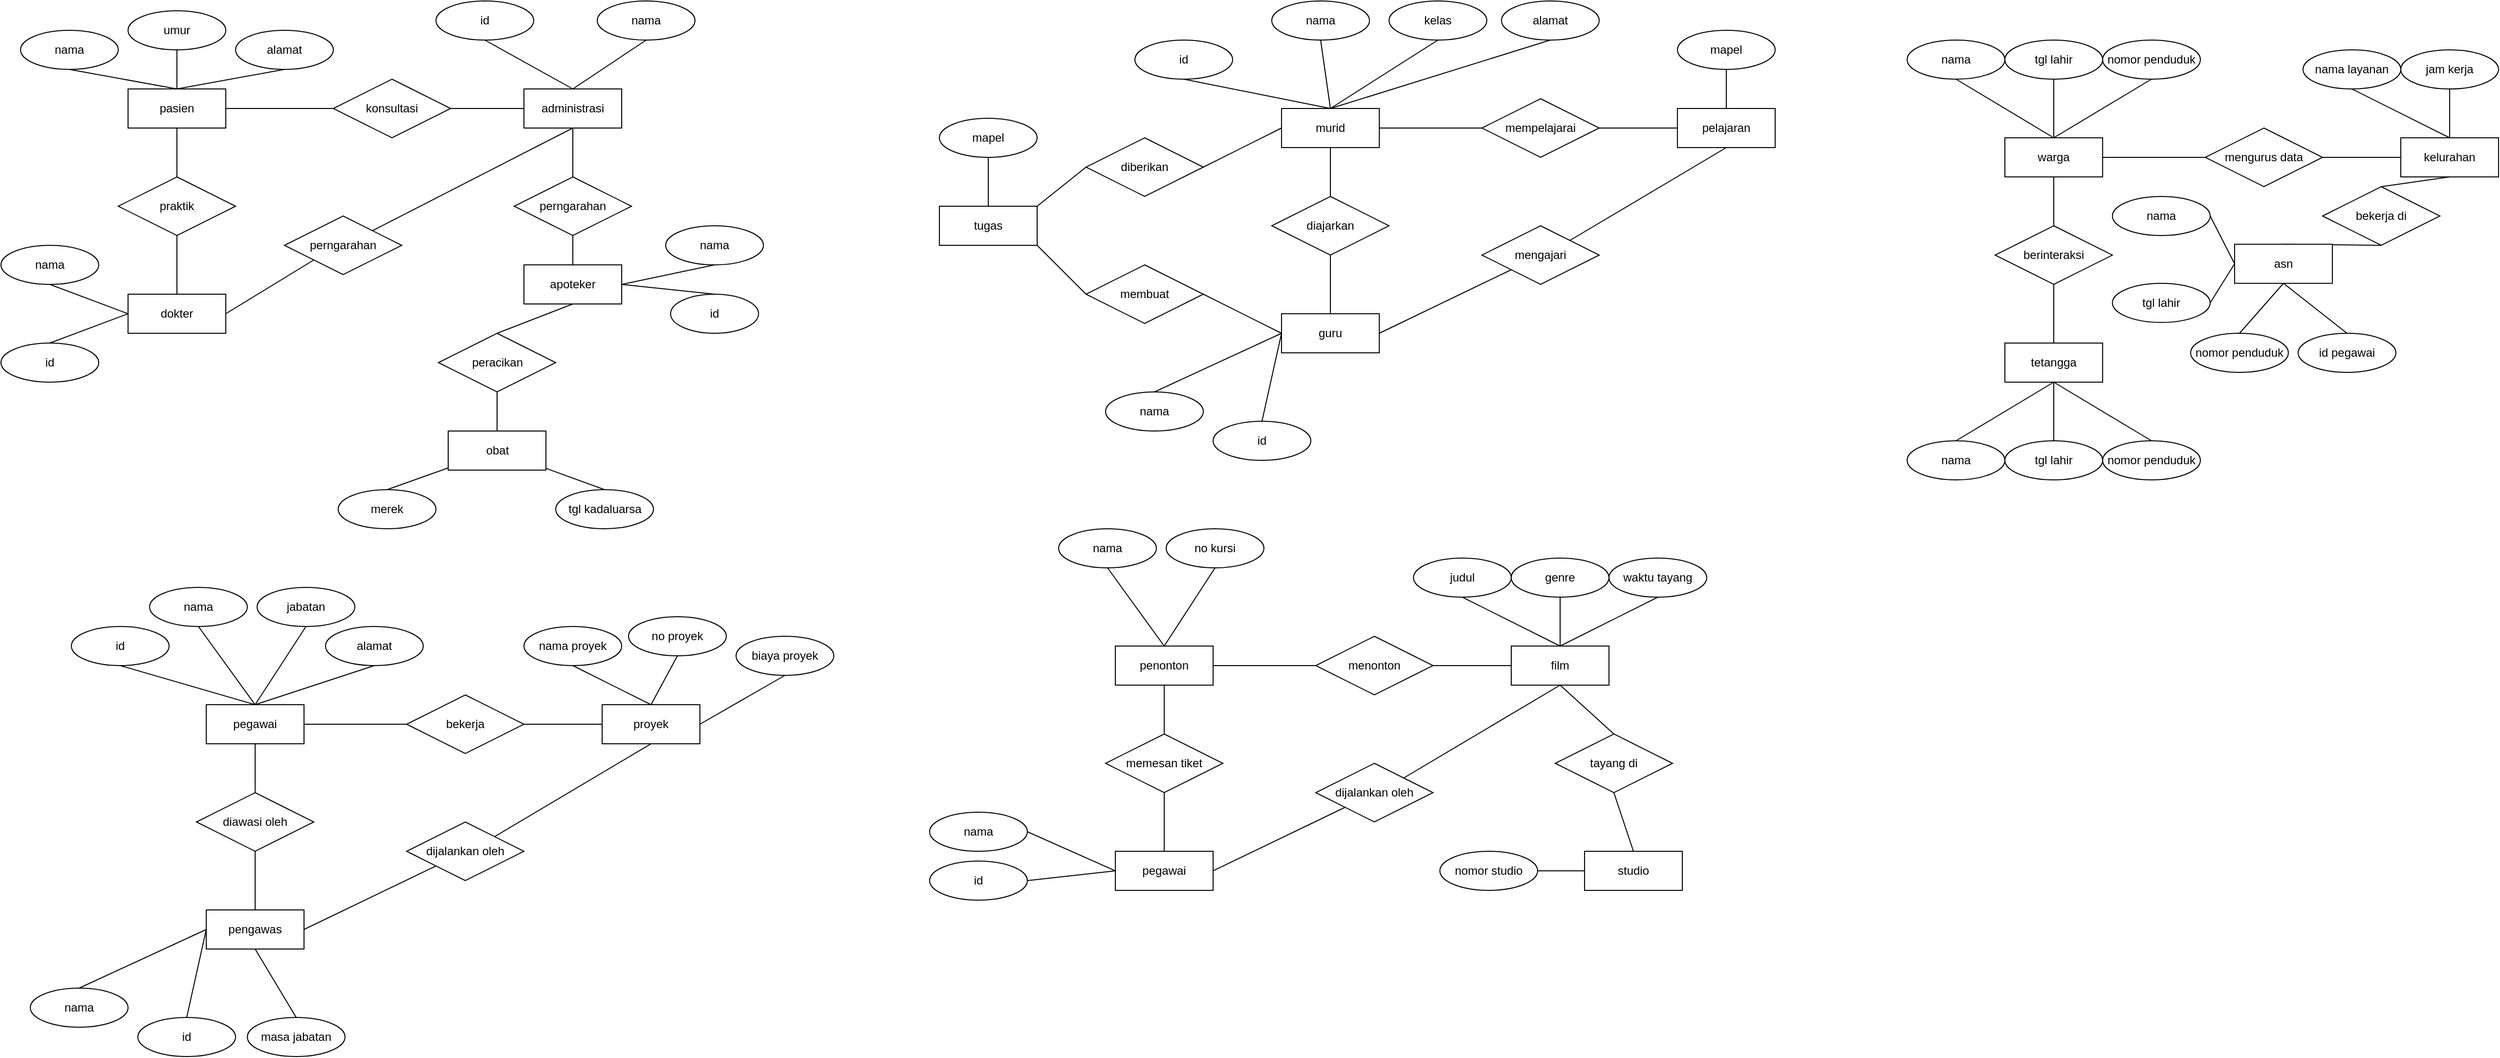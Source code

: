 <mxfile version="24.4.9" type="device">
  <diagram name="Page-1" id="d8Q9XKLz2m2lSDe-rdkX">
    <mxGraphModel dx="1807" dy="704" grid="1" gridSize="10" guides="1" tooltips="1" connect="1" arrows="1" fold="1" page="1" pageScale="1" pageWidth="850" pageHeight="1100" math="0" shadow="0">
      <root>
        <mxCell id="0" />
        <mxCell id="1" parent="0" />
        <mxCell id="jkhtbcWZ_sIZGrbxXJ9K-57" value="a" style="group" vertex="1" connectable="0" parent="1">
          <mxGeometry x="900" y="20" width="855" height="470" as="geometry" />
        </mxCell>
        <mxCell id="jkhtbcWZ_sIZGrbxXJ9K-12" value="nama" style="ellipse;whiteSpace=wrap;html=1;align=center;" vertex="1" parent="jkhtbcWZ_sIZGrbxXJ9K-57">
          <mxGeometry x="340" width="100" height="40" as="geometry" />
        </mxCell>
        <mxCell id="jkhtbcWZ_sIZGrbxXJ9K-13" value="murid" style="whiteSpace=wrap;html=1;align=center;" vertex="1" parent="jkhtbcWZ_sIZGrbxXJ9K-57">
          <mxGeometry x="350" y="110" width="100" height="40" as="geometry" />
        </mxCell>
        <mxCell id="jkhtbcWZ_sIZGrbxXJ9K-14" value="kelas" style="ellipse;whiteSpace=wrap;html=1;align=center;" vertex="1" parent="jkhtbcWZ_sIZGrbxXJ9K-57">
          <mxGeometry x="460" width="100" height="40" as="geometry" />
        </mxCell>
        <mxCell id="jkhtbcWZ_sIZGrbxXJ9K-15" value="alamat" style="ellipse;whiteSpace=wrap;html=1;align=center;" vertex="1" parent="jkhtbcWZ_sIZGrbxXJ9K-57">
          <mxGeometry x="575" width="100" height="40" as="geometry" />
        </mxCell>
        <mxCell id="jkhtbcWZ_sIZGrbxXJ9K-16" value="" style="endArrow=none;html=1;rounded=0;entryX=0.5;entryY=0;entryDx=0;entryDy=0;exitX=0.5;exitY=1;exitDx=0;exitDy=0;" edge="1" source="jkhtbcWZ_sIZGrbxXJ9K-12" target="jkhtbcWZ_sIZGrbxXJ9K-13" parent="jkhtbcWZ_sIZGrbxXJ9K-57">
          <mxGeometry relative="1" as="geometry">
            <mxPoint x="330" y="40" as="sourcePoint" />
            <mxPoint x="387" y="90" as="targetPoint" />
          </mxGeometry>
        </mxCell>
        <mxCell id="jkhtbcWZ_sIZGrbxXJ9K-17" value="" style="endArrow=none;html=1;rounded=0;exitX=0.5;exitY=1;exitDx=0;exitDy=0;" edge="1" source="jkhtbcWZ_sIZGrbxXJ9K-14" parent="jkhtbcWZ_sIZGrbxXJ9K-57">
          <mxGeometry relative="1" as="geometry">
            <mxPoint x="713" y="-30" as="sourcePoint" />
            <mxPoint x="400" y="110" as="targetPoint" />
          </mxGeometry>
        </mxCell>
        <mxCell id="jkhtbcWZ_sIZGrbxXJ9K-18" value="" style="endArrow=none;html=1;rounded=0;exitX=0.5;exitY=1;exitDx=0;exitDy=0;" edge="1" source="jkhtbcWZ_sIZGrbxXJ9K-15" parent="jkhtbcWZ_sIZGrbxXJ9K-57">
          <mxGeometry relative="1" as="geometry">
            <mxPoint x="713" y="-30" as="sourcePoint" />
            <mxPoint x="400" y="110" as="targetPoint" />
          </mxGeometry>
        </mxCell>
        <mxCell id="jkhtbcWZ_sIZGrbxXJ9K-19" value="pelajaran" style="whiteSpace=wrap;html=1;align=center;" vertex="1" parent="jkhtbcWZ_sIZGrbxXJ9K-57">
          <mxGeometry x="755" y="110" width="100" height="40" as="geometry" />
        </mxCell>
        <mxCell id="jkhtbcWZ_sIZGrbxXJ9K-20" value="mapel" style="ellipse;whiteSpace=wrap;html=1;align=center;" vertex="1" parent="jkhtbcWZ_sIZGrbxXJ9K-57">
          <mxGeometry x="755" y="30" width="100" height="40" as="geometry" />
        </mxCell>
        <mxCell id="jkhtbcWZ_sIZGrbxXJ9K-22" value="" style="endArrow=none;html=1;rounded=0;entryX=0.5;entryY=0;entryDx=0;entryDy=0;exitX=0.5;exitY=1;exitDx=0;exitDy=0;" edge="1" source="jkhtbcWZ_sIZGrbxXJ9K-20" target="jkhtbcWZ_sIZGrbxXJ9K-19" parent="jkhtbcWZ_sIZGrbxXJ9K-57">
          <mxGeometry relative="1" as="geometry">
            <mxPoint x="908" y="-120" as="sourcePoint" />
            <mxPoint x="965" y="-70" as="targetPoint" />
          </mxGeometry>
        </mxCell>
        <mxCell id="jkhtbcWZ_sIZGrbxXJ9K-24" value="guru" style="whiteSpace=wrap;html=1;align=center;" vertex="1" parent="jkhtbcWZ_sIZGrbxXJ9K-57">
          <mxGeometry x="350" y="320" width="100" height="40" as="geometry" />
        </mxCell>
        <mxCell id="jkhtbcWZ_sIZGrbxXJ9K-25" value="id" style="ellipse;whiteSpace=wrap;html=1;align=center;" vertex="1" parent="jkhtbcWZ_sIZGrbxXJ9K-57">
          <mxGeometry x="280" y="430" width="100" height="40" as="geometry" />
        </mxCell>
        <mxCell id="jkhtbcWZ_sIZGrbxXJ9K-26" value="nama" style="ellipse;whiteSpace=wrap;html=1;align=center;" vertex="1" parent="jkhtbcWZ_sIZGrbxXJ9K-57">
          <mxGeometry x="170" y="400" width="100" height="40" as="geometry" />
        </mxCell>
        <mxCell id="jkhtbcWZ_sIZGrbxXJ9K-27" value="" style="endArrow=none;html=1;rounded=0;entryX=0;entryY=0.5;entryDx=0;entryDy=0;exitX=0.5;exitY=0;exitDx=0;exitDy=0;" edge="1" source="jkhtbcWZ_sIZGrbxXJ9K-25" target="jkhtbcWZ_sIZGrbxXJ9K-24" parent="jkhtbcWZ_sIZGrbxXJ9K-57">
          <mxGeometry relative="1" as="geometry">
            <mxPoint x="543" y="60" as="sourcePoint" />
            <mxPoint x="600" y="110" as="targetPoint" />
          </mxGeometry>
        </mxCell>
        <mxCell id="jkhtbcWZ_sIZGrbxXJ9K-28" value="" style="endArrow=none;html=1;rounded=0;entryX=0;entryY=0.5;entryDx=0;entryDy=0;exitX=0.5;exitY=0;exitDx=0;exitDy=0;" edge="1" source="jkhtbcWZ_sIZGrbxXJ9K-26" target="jkhtbcWZ_sIZGrbxXJ9K-24" parent="jkhtbcWZ_sIZGrbxXJ9K-57">
          <mxGeometry relative="1" as="geometry">
            <mxPoint x="543" y="60" as="sourcePoint" />
            <mxPoint x="600" y="110" as="targetPoint" />
          </mxGeometry>
        </mxCell>
        <mxCell id="jkhtbcWZ_sIZGrbxXJ9K-29" value="diajarkan" style="shape=rhombus;perimeter=rhombusPerimeter;whiteSpace=wrap;html=1;align=center;" vertex="1" parent="jkhtbcWZ_sIZGrbxXJ9K-57">
          <mxGeometry x="340" y="200" width="120" height="60" as="geometry" />
        </mxCell>
        <mxCell id="jkhtbcWZ_sIZGrbxXJ9K-30" value="" style="endArrow=none;html=1;rounded=0;entryX=0.5;entryY=1;entryDx=0;entryDy=0;exitX=0.5;exitY=0;exitDx=0;exitDy=0;" edge="1" source="jkhtbcWZ_sIZGrbxXJ9K-29" target="jkhtbcWZ_sIZGrbxXJ9K-13" parent="jkhtbcWZ_sIZGrbxXJ9K-57">
          <mxGeometry relative="1" as="geometry">
            <mxPoint x="873" y="-90" as="sourcePoint" />
            <mxPoint x="930" y="-40" as="targetPoint" />
          </mxGeometry>
        </mxCell>
        <mxCell id="jkhtbcWZ_sIZGrbxXJ9K-31" value="" style="endArrow=none;html=1;rounded=0;entryX=0.5;entryY=0;entryDx=0;entryDy=0;exitX=0.5;exitY=1;exitDx=0;exitDy=0;" edge="1" source="jkhtbcWZ_sIZGrbxXJ9K-29" target="jkhtbcWZ_sIZGrbxXJ9K-24" parent="jkhtbcWZ_sIZGrbxXJ9K-57">
          <mxGeometry relative="1" as="geometry">
            <mxPoint x="570" y="180" as="sourcePoint" />
            <mxPoint x="435" y="160" as="targetPoint" />
          </mxGeometry>
        </mxCell>
        <mxCell id="jkhtbcWZ_sIZGrbxXJ9K-32" value="mempelajarai" style="shape=rhombus;perimeter=rhombusPerimeter;whiteSpace=wrap;html=1;align=center;" vertex="1" parent="jkhtbcWZ_sIZGrbxXJ9K-57">
          <mxGeometry x="555" y="100" width="120" height="60" as="geometry" />
        </mxCell>
        <mxCell id="jkhtbcWZ_sIZGrbxXJ9K-33" value="" style="endArrow=none;html=1;rounded=0;entryX=0;entryY=0.5;entryDx=0;entryDy=0;exitX=1;exitY=0.5;exitDx=0;exitDy=0;" edge="1" source="jkhtbcWZ_sIZGrbxXJ9K-13" target="jkhtbcWZ_sIZGrbxXJ9K-32" parent="jkhtbcWZ_sIZGrbxXJ9K-57">
          <mxGeometry relative="1" as="geometry">
            <mxPoint x="865" y="-125" as="sourcePoint" />
            <mxPoint x="922" y="-75" as="targetPoint" />
          </mxGeometry>
        </mxCell>
        <mxCell id="jkhtbcWZ_sIZGrbxXJ9K-34" value="" style="endArrow=none;html=1;rounded=0;entryX=1;entryY=0.5;entryDx=0;entryDy=0;" edge="1" source="jkhtbcWZ_sIZGrbxXJ9K-19" target="jkhtbcWZ_sIZGrbxXJ9K-32" parent="jkhtbcWZ_sIZGrbxXJ9K-57">
          <mxGeometry relative="1" as="geometry">
            <mxPoint x="460" y="140" as="sourcePoint" />
            <mxPoint x="570" y="130" as="targetPoint" />
          </mxGeometry>
        </mxCell>
        <mxCell id="jkhtbcWZ_sIZGrbxXJ9K-35" value="tugas" style="whiteSpace=wrap;html=1;align=center;" vertex="1" parent="jkhtbcWZ_sIZGrbxXJ9K-57">
          <mxGeometry y="210" width="100" height="40" as="geometry" />
        </mxCell>
        <mxCell id="jkhtbcWZ_sIZGrbxXJ9K-37" value="mapel" style="ellipse;whiteSpace=wrap;html=1;align=center;" vertex="1" parent="jkhtbcWZ_sIZGrbxXJ9K-57">
          <mxGeometry y="120" width="100" height="40" as="geometry" />
        </mxCell>
        <mxCell id="jkhtbcWZ_sIZGrbxXJ9K-39" value="" style="endArrow=none;html=1;rounded=0;entryX=0.5;entryY=0;entryDx=0;entryDy=0;exitX=0.5;exitY=1;exitDx=0;exitDy=0;" edge="1" source="jkhtbcWZ_sIZGrbxXJ9K-37" target="jkhtbcWZ_sIZGrbxXJ9K-35" parent="jkhtbcWZ_sIZGrbxXJ9K-57">
          <mxGeometry relative="1" as="geometry">
            <mxPoint x="405" y="455" as="sourcePoint" />
            <mxPoint x="505" y="295" as="targetPoint" />
          </mxGeometry>
        </mxCell>
        <mxCell id="jkhtbcWZ_sIZGrbxXJ9K-41" value="mengajari" style="shape=rhombus;perimeter=rhombusPerimeter;whiteSpace=wrap;html=1;align=center;" vertex="1" parent="jkhtbcWZ_sIZGrbxXJ9K-57">
          <mxGeometry x="555" y="230" width="120" height="60" as="geometry" />
        </mxCell>
        <mxCell id="jkhtbcWZ_sIZGrbxXJ9K-42" value="" style="endArrow=none;html=1;rounded=0;entryX=1;entryY=0;entryDx=0;entryDy=0;exitX=0.5;exitY=1;exitDx=0;exitDy=0;" edge="1" source="jkhtbcWZ_sIZGrbxXJ9K-19" target="jkhtbcWZ_sIZGrbxXJ9K-41" parent="jkhtbcWZ_sIZGrbxXJ9K-57">
          <mxGeometry relative="1" as="geometry">
            <mxPoint x="882" y="260" as="sourcePoint" />
            <mxPoint x="840" y="285" as="targetPoint" />
          </mxGeometry>
        </mxCell>
        <mxCell id="jkhtbcWZ_sIZGrbxXJ9K-43" value="" style="endArrow=none;html=1;rounded=0;entryX=0;entryY=1;entryDx=0;entryDy=0;exitX=1;exitY=0.5;exitDx=0;exitDy=0;" edge="1" source="jkhtbcWZ_sIZGrbxXJ9K-24" target="jkhtbcWZ_sIZGrbxXJ9K-41" parent="jkhtbcWZ_sIZGrbxXJ9K-57">
          <mxGeometry relative="1" as="geometry">
            <mxPoint x="815" y="170" as="sourcePoint" />
            <mxPoint x="720" y="235" as="targetPoint" />
          </mxGeometry>
        </mxCell>
        <mxCell id="jkhtbcWZ_sIZGrbxXJ9K-47" value="id" style="ellipse;whiteSpace=wrap;html=1;align=center;" vertex="1" parent="jkhtbcWZ_sIZGrbxXJ9K-57">
          <mxGeometry x="200" y="40" width="100" height="40" as="geometry" />
        </mxCell>
        <mxCell id="jkhtbcWZ_sIZGrbxXJ9K-48" value="" style="endArrow=none;html=1;rounded=0;exitX=0.5;exitY=1;exitDx=0;exitDy=0;entryX=0.5;entryY=0;entryDx=0;entryDy=0;" edge="1" source="jkhtbcWZ_sIZGrbxXJ9K-47" target="jkhtbcWZ_sIZGrbxXJ9K-13" parent="jkhtbcWZ_sIZGrbxXJ9K-57">
          <mxGeometry relative="1" as="geometry">
            <mxPoint x="300" y="100" as="sourcePoint" />
            <mxPoint x="410" y="120" as="targetPoint" />
          </mxGeometry>
        </mxCell>
        <mxCell id="jkhtbcWZ_sIZGrbxXJ9K-50" value="diberikan" style="shape=rhombus;perimeter=rhombusPerimeter;whiteSpace=wrap;html=1;align=center;" vertex="1" parent="jkhtbcWZ_sIZGrbxXJ9K-57">
          <mxGeometry x="150" y="140" width="120" height="60" as="geometry" />
        </mxCell>
        <mxCell id="jkhtbcWZ_sIZGrbxXJ9K-51" style="edgeStyle=orthogonalEdgeStyle;rounded=0;orthogonalLoop=1;jettySize=auto;html=1;exitX=0.5;exitY=1;exitDx=0;exitDy=0;" edge="1" parent="jkhtbcWZ_sIZGrbxXJ9K-57" source="jkhtbcWZ_sIZGrbxXJ9K-12" target="jkhtbcWZ_sIZGrbxXJ9K-12">
          <mxGeometry relative="1" as="geometry" />
        </mxCell>
        <mxCell id="jkhtbcWZ_sIZGrbxXJ9K-52" value="membuat" style="shape=rhombus;perimeter=rhombusPerimeter;whiteSpace=wrap;html=1;align=center;" vertex="1" parent="jkhtbcWZ_sIZGrbxXJ9K-57">
          <mxGeometry x="150" y="270" width="120" height="60" as="geometry" />
        </mxCell>
        <mxCell id="jkhtbcWZ_sIZGrbxXJ9K-53" value="" style="endArrow=none;html=1;rounded=0;entryX=0;entryY=0.5;entryDx=0;entryDy=0;exitX=1;exitY=0.5;exitDx=0;exitDy=0;" edge="1" parent="jkhtbcWZ_sIZGrbxXJ9K-57" source="jkhtbcWZ_sIZGrbxXJ9K-52" target="jkhtbcWZ_sIZGrbxXJ9K-24">
          <mxGeometry relative="1" as="geometry">
            <mxPoint x="230" y="410" as="sourcePoint" />
            <mxPoint x="360" y="350" as="targetPoint" />
          </mxGeometry>
        </mxCell>
        <mxCell id="jkhtbcWZ_sIZGrbxXJ9K-54" value="" style="endArrow=none;html=1;rounded=0;entryX=0;entryY=0.5;entryDx=0;entryDy=0;exitX=1;exitY=1;exitDx=0;exitDy=0;" edge="1" parent="jkhtbcWZ_sIZGrbxXJ9K-57" source="jkhtbcWZ_sIZGrbxXJ9K-35" target="jkhtbcWZ_sIZGrbxXJ9K-52">
          <mxGeometry relative="1" as="geometry">
            <mxPoint x="50" y="180" as="sourcePoint" />
            <mxPoint x="150" y="200" as="targetPoint" />
          </mxGeometry>
        </mxCell>
        <mxCell id="jkhtbcWZ_sIZGrbxXJ9K-55" value="" style="endArrow=none;html=1;rounded=0;entryX=0;entryY=0.5;entryDx=0;entryDy=0;exitX=1;exitY=0;exitDx=0;exitDy=0;" edge="1" parent="jkhtbcWZ_sIZGrbxXJ9K-57" source="jkhtbcWZ_sIZGrbxXJ9K-35" target="jkhtbcWZ_sIZGrbxXJ9K-50">
          <mxGeometry relative="1" as="geometry">
            <mxPoint x="20" y="187.5" as="sourcePoint" />
            <mxPoint x="190" y="252.5" as="targetPoint" />
          </mxGeometry>
        </mxCell>
        <mxCell id="jkhtbcWZ_sIZGrbxXJ9K-56" value="" style="endArrow=none;html=1;rounded=0;entryX=0;entryY=0.5;entryDx=0;entryDy=0;exitX=1;exitY=0.5;exitDx=0;exitDy=0;" edge="1" parent="jkhtbcWZ_sIZGrbxXJ9K-57" source="jkhtbcWZ_sIZGrbxXJ9K-50" target="jkhtbcWZ_sIZGrbxXJ9K-13">
          <mxGeometry relative="1" as="geometry">
            <mxPoint y="210" as="sourcePoint" />
            <mxPoint x="160" y="100" as="targetPoint" />
          </mxGeometry>
        </mxCell>
        <mxCell id="jkhtbcWZ_sIZGrbxXJ9K-58" value="" style="group" vertex="1" connectable="0" parent="1">
          <mxGeometry x="-60" y="20" width="780" height="540" as="geometry" />
        </mxCell>
        <mxCell id="ijwcLLaKh69tEUuJuhQq-2" value="merek" style="ellipse;whiteSpace=wrap;html=1;align=center;" parent="jkhtbcWZ_sIZGrbxXJ9K-58" vertex="1">
          <mxGeometry x="345" y="500" width="100" height="40" as="geometry" />
        </mxCell>
        <mxCell id="ijwcLLaKh69tEUuJuhQq-3" value="peracikan" style="shape=rhombus;perimeter=rhombusPerimeter;whiteSpace=wrap;html=1;align=center;" parent="jkhtbcWZ_sIZGrbxXJ9K-58" vertex="1">
          <mxGeometry x="447.5" y="340" width="120" height="60" as="geometry" />
        </mxCell>
        <mxCell id="ijwcLLaKh69tEUuJuhQq-5" value="obat" style="whiteSpace=wrap;html=1;align=center;" parent="jkhtbcWZ_sIZGrbxXJ9K-58" vertex="1">
          <mxGeometry x="457.5" y="440" width="100" height="40" as="geometry" />
        </mxCell>
        <mxCell id="ijwcLLaKh69tEUuJuhQq-6" value="tgl kadaluarsa" style="ellipse;whiteSpace=wrap;html=1;align=center;" parent="jkhtbcWZ_sIZGrbxXJ9K-58" vertex="1">
          <mxGeometry x="567.5" y="500" width="100" height="40" as="geometry" />
        </mxCell>
        <mxCell id="ijwcLLaKh69tEUuJuhQq-7" value="" style="endArrow=none;html=1;rounded=0;entryX=0.5;entryY=0;entryDx=0;entryDy=0;" parent="jkhtbcWZ_sIZGrbxXJ9K-58" source="ijwcLLaKh69tEUuJuhQq-5" target="ijwcLLaKh69tEUuJuhQq-2" edge="1">
          <mxGeometry relative="1" as="geometry">
            <mxPoint x="585" y="270" as="sourcePoint" />
            <mxPoint x="745" y="270" as="targetPoint" />
          </mxGeometry>
        </mxCell>
        <mxCell id="ijwcLLaKh69tEUuJuhQq-8" value="" style="endArrow=none;html=1;rounded=0;entryX=0.5;entryY=0;entryDx=0;entryDy=0;" parent="jkhtbcWZ_sIZGrbxXJ9K-58" source="ijwcLLaKh69tEUuJuhQq-5" target="ijwcLLaKh69tEUuJuhQq-6" edge="1">
          <mxGeometry relative="1" as="geometry">
            <mxPoint x="705" y="400" as="sourcePoint" />
            <mxPoint x="680" y="450" as="targetPoint" />
          </mxGeometry>
        </mxCell>
        <mxCell id="ijwcLLaKh69tEUuJuhQq-9" value="" style="endArrow=none;html=1;rounded=0;entryX=0.5;entryY=1;entryDx=0;entryDy=0;exitX=0.5;exitY=0;exitDx=0;exitDy=0;" parent="jkhtbcWZ_sIZGrbxXJ9K-58" source="ijwcLLaKh69tEUuJuhQq-3" target="ijwcLLaKh69tEUuJuhQq-36" edge="1">
          <mxGeometry relative="1" as="geometry">
            <mxPoint x="656.5" y="250" as="sourcePoint" />
            <mxPoint x="713.5" y="300" as="targetPoint" />
          </mxGeometry>
        </mxCell>
        <mxCell id="ijwcLLaKh69tEUuJuhQq-11" value="nama" style="ellipse;whiteSpace=wrap;html=1;align=center;" parent="jkhtbcWZ_sIZGrbxXJ9K-58" vertex="1">
          <mxGeometry x="20" y="30" width="100" height="40" as="geometry" />
        </mxCell>
        <mxCell id="ijwcLLaKh69tEUuJuhQq-12" value="pasien" style="whiteSpace=wrap;html=1;align=center;" parent="jkhtbcWZ_sIZGrbxXJ9K-58" vertex="1">
          <mxGeometry x="130" y="90" width="100" height="40" as="geometry" />
        </mxCell>
        <mxCell id="ijwcLLaKh69tEUuJuhQq-13" value="umur" style="ellipse;whiteSpace=wrap;html=1;align=center;" parent="jkhtbcWZ_sIZGrbxXJ9K-58" vertex="1">
          <mxGeometry x="130" y="10" width="100" height="40" as="geometry" />
        </mxCell>
        <mxCell id="ijwcLLaKh69tEUuJuhQq-14" value="alamat" style="ellipse;whiteSpace=wrap;html=1;align=center;" parent="jkhtbcWZ_sIZGrbxXJ9K-58" vertex="1">
          <mxGeometry x="240" y="30" width="100" height="40" as="geometry" />
        </mxCell>
        <mxCell id="ijwcLLaKh69tEUuJuhQq-15" value="" style="endArrow=none;html=1;rounded=0;entryX=0.5;entryY=0;entryDx=0;entryDy=0;exitX=0.5;exitY=1;exitDx=0;exitDy=0;" parent="jkhtbcWZ_sIZGrbxXJ9K-58" source="ijwcLLaKh69tEUuJuhQq-11" target="ijwcLLaKh69tEUuJuhQq-12" edge="1">
          <mxGeometry relative="1" as="geometry">
            <mxPoint x="110" y="20" as="sourcePoint" />
            <mxPoint x="167" y="70" as="targetPoint" />
          </mxGeometry>
        </mxCell>
        <mxCell id="ijwcLLaKh69tEUuJuhQq-16" value="" style="endArrow=none;html=1;rounded=0;exitX=0.5;exitY=1;exitDx=0;exitDy=0;" parent="jkhtbcWZ_sIZGrbxXJ9K-58" source="ijwcLLaKh69tEUuJuhQq-13" edge="1">
          <mxGeometry relative="1" as="geometry">
            <mxPoint x="493" y="-50" as="sourcePoint" />
            <mxPoint x="180" y="90" as="targetPoint" />
          </mxGeometry>
        </mxCell>
        <mxCell id="ijwcLLaKh69tEUuJuhQq-17" value="" style="endArrow=none;html=1;rounded=0;exitX=0.5;exitY=1;exitDx=0;exitDy=0;" parent="jkhtbcWZ_sIZGrbxXJ9K-58" source="ijwcLLaKh69tEUuJuhQq-14" edge="1">
          <mxGeometry relative="1" as="geometry">
            <mxPoint x="493" y="-50" as="sourcePoint" />
            <mxPoint x="180" y="90" as="targetPoint" />
          </mxGeometry>
        </mxCell>
        <mxCell id="ijwcLLaKh69tEUuJuhQq-18" value="administrasi" style="whiteSpace=wrap;html=1;align=center;" parent="jkhtbcWZ_sIZGrbxXJ9K-58" vertex="1">
          <mxGeometry x="535" y="90" width="100" height="40" as="geometry" />
        </mxCell>
        <mxCell id="ijwcLLaKh69tEUuJuhQq-19" value="id" style="ellipse;whiteSpace=wrap;html=1;align=center;" parent="jkhtbcWZ_sIZGrbxXJ9K-58" vertex="1">
          <mxGeometry x="445" width="100" height="40" as="geometry" />
        </mxCell>
        <mxCell id="ijwcLLaKh69tEUuJuhQq-20" value="nama" style="ellipse;whiteSpace=wrap;html=1;align=center;" parent="jkhtbcWZ_sIZGrbxXJ9K-58" vertex="1">
          <mxGeometry x="610" width="100" height="40" as="geometry" />
        </mxCell>
        <mxCell id="ijwcLLaKh69tEUuJuhQq-21" value="" style="endArrow=none;html=1;rounded=0;entryX=0.5;entryY=0;entryDx=0;entryDy=0;exitX=0.5;exitY=1;exitDx=0;exitDy=0;" parent="jkhtbcWZ_sIZGrbxXJ9K-58" source="ijwcLLaKh69tEUuJuhQq-19" target="ijwcLLaKh69tEUuJuhQq-18" edge="1">
          <mxGeometry relative="1" as="geometry">
            <mxPoint x="688" y="-140" as="sourcePoint" />
            <mxPoint x="745" y="-90" as="targetPoint" />
          </mxGeometry>
        </mxCell>
        <mxCell id="ijwcLLaKh69tEUuJuhQq-22" value="" style="endArrow=none;html=1;rounded=0;entryX=0.5;entryY=0;entryDx=0;entryDy=0;exitX=0.5;exitY=1;exitDx=0;exitDy=0;" parent="jkhtbcWZ_sIZGrbxXJ9K-58" source="ijwcLLaKh69tEUuJuhQq-20" target="ijwcLLaKh69tEUuJuhQq-18" edge="1">
          <mxGeometry relative="1" as="geometry">
            <mxPoint x="688" y="-140" as="sourcePoint" />
            <mxPoint x="745" y="-90" as="targetPoint" />
          </mxGeometry>
        </mxCell>
        <mxCell id="ijwcLLaKh69tEUuJuhQq-23" value="dokter" style="whiteSpace=wrap;html=1;align=center;" parent="jkhtbcWZ_sIZGrbxXJ9K-58" vertex="1">
          <mxGeometry x="130" y="300" width="100" height="40" as="geometry" />
        </mxCell>
        <mxCell id="ijwcLLaKh69tEUuJuhQq-24" value="id" style="ellipse;whiteSpace=wrap;html=1;align=center;" parent="jkhtbcWZ_sIZGrbxXJ9K-58" vertex="1">
          <mxGeometry y="350" width="100" height="40" as="geometry" />
        </mxCell>
        <mxCell id="ijwcLLaKh69tEUuJuhQq-25" value="nama" style="ellipse;whiteSpace=wrap;html=1;align=center;" parent="jkhtbcWZ_sIZGrbxXJ9K-58" vertex="1">
          <mxGeometry y="250" width="100" height="40" as="geometry" />
        </mxCell>
        <mxCell id="ijwcLLaKh69tEUuJuhQq-26" value="" style="endArrow=none;html=1;rounded=0;entryX=0;entryY=0.5;entryDx=0;entryDy=0;exitX=0.5;exitY=0;exitDx=0;exitDy=0;" parent="jkhtbcWZ_sIZGrbxXJ9K-58" source="ijwcLLaKh69tEUuJuhQq-24" target="ijwcLLaKh69tEUuJuhQq-23" edge="1">
          <mxGeometry relative="1" as="geometry">
            <mxPoint x="323" y="40" as="sourcePoint" />
            <mxPoint x="380" y="90" as="targetPoint" />
          </mxGeometry>
        </mxCell>
        <mxCell id="ijwcLLaKh69tEUuJuhQq-27" value="" style="endArrow=none;html=1;rounded=0;entryX=0;entryY=0.5;entryDx=0;entryDy=0;exitX=0.5;exitY=1;exitDx=0;exitDy=0;" parent="jkhtbcWZ_sIZGrbxXJ9K-58" source="ijwcLLaKh69tEUuJuhQq-25" target="ijwcLLaKh69tEUuJuhQq-23" edge="1">
          <mxGeometry relative="1" as="geometry">
            <mxPoint x="323" y="40" as="sourcePoint" />
            <mxPoint x="380" y="90" as="targetPoint" />
          </mxGeometry>
        </mxCell>
        <mxCell id="ijwcLLaKh69tEUuJuhQq-28" value="praktik" style="shape=rhombus;perimeter=rhombusPerimeter;whiteSpace=wrap;html=1;align=center;" parent="jkhtbcWZ_sIZGrbxXJ9K-58" vertex="1">
          <mxGeometry x="120" y="180" width="120" height="60" as="geometry" />
        </mxCell>
        <mxCell id="ijwcLLaKh69tEUuJuhQq-29" value="" style="endArrow=none;html=1;rounded=0;entryX=0.5;entryY=1;entryDx=0;entryDy=0;exitX=0.5;exitY=0;exitDx=0;exitDy=0;" parent="jkhtbcWZ_sIZGrbxXJ9K-58" source="ijwcLLaKh69tEUuJuhQq-28" target="ijwcLLaKh69tEUuJuhQq-12" edge="1">
          <mxGeometry relative="1" as="geometry">
            <mxPoint x="653" y="-110" as="sourcePoint" />
            <mxPoint x="710" y="-60" as="targetPoint" />
          </mxGeometry>
        </mxCell>
        <mxCell id="ijwcLLaKh69tEUuJuhQq-30" value="" style="endArrow=none;html=1;rounded=0;entryX=0.5;entryY=0;entryDx=0;entryDy=0;exitX=0.5;exitY=1;exitDx=0;exitDy=0;" parent="jkhtbcWZ_sIZGrbxXJ9K-58" source="ijwcLLaKh69tEUuJuhQq-28" target="ijwcLLaKh69tEUuJuhQq-23" edge="1">
          <mxGeometry relative="1" as="geometry">
            <mxPoint x="350" y="160" as="sourcePoint" />
            <mxPoint x="215" y="140" as="targetPoint" />
          </mxGeometry>
        </mxCell>
        <mxCell id="ijwcLLaKh69tEUuJuhQq-31" value="konsultasi" style="shape=rhombus;perimeter=rhombusPerimeter;whiteSpace=wrap;html=1;align=center;" parent="jkhtbcWZ_sIZGrbxXJ9K-58" vertex="1">
          <mxGeometry x="340" y="80" width="120" height="60" as="geometry" />
        </mxCell>
        <mxCell id="ijwcLLaKh69tEUuJuhQq-32" value="" style="endArrow=none;html=1;rounded=0;entryX=0;entryY=0.5;entryDx=0;entryDy=0;exitX=1;exitY=0.5;exitDx=0;exitDy=0;" parent="jkhtbcWZ_sIZGrbxXJ9K-58" source="ijwcLLaKh69tEUuJuhQq-12" target="ijwcLLaKh69tEUuJuhQq-31" edge="1">
          <mxGeometry relative="1" as="geometry">
            <mxPoint x="645" y="-145" as="sourcePoint" />
            <mxPoint x="702" y="-95" as="targetPoint" />
          </mxGeometry>
        </mxCell>
        <mxCell id="ijwcLLaKh69tEUuJuhQq-33" value="" style="endArrow=none;html=1;rounded=0;entryX=1;entryY=0.5;entryDx=0;entryDy=0;" parent="jkhtbcWZ_sIZGrbxXJ9K-58" source="ijwcLLaKh69tEUuJuhQq-18" target="ijwcLLaKh69tEUuJuhQq-31" edge="1">
          <mxGeometry relative="1" as="geometry">
            <mxPoint x="240" y="120" as="sourcePoint" />
            <mxPoint x="350" y="110" as="targetPoint" />
          </mxGeometry>
        </mxCell>
        <mxCell id="ijwcLLaKh69tEUuJuhQq-36" value="apoteker" style="whiteSpace=wrap;html=1;align=center;" parent="jkhtbcWZ_sIZGrbxXJ9K-58" vertex="1">
          <mxGeometry x="535" y="270" width="100" height="40" as="geometry" />
        </mxCell>
        <mxCell id="ijwcLLaKh69tEUuJuhQq-37" value="id" style="ellipse;whiteSpace=wrap;html=1;align=center;" parent="jkhtbcWZ_sIZGrbxXJ9K-58" vertex="1">
          <mxGeometry x="685" y="300" width="90" height="40" as="geometry" />
        </mxCell>
        <mxCell id="ijwcLLaKh69tEUuJuhQq-38" value="nama" style="ellipse;whiteSpace=wrap;html=1;align=center;" parent="jkhtbcWZ_sIZGrbxXJ9K-58" vertex="1">
          <mxGeometry x="680" y="230" width="100" height="40" as="geometry" />
        </mxCell>
        <mxCell id="ijwcLLaKh69tEUuJuhQq-39" value="" style="endArrow=none;html=1;rounded=0;entryX=1;entryY=0.5;entryDx=0;entryDy=0;exitX=0.5;exitY=0;exitDx=0;exitDy=0;" parent="jkhtbcWZ_sIZGrbxXJ9K-58" source="ijwcLLaKh69tEUuJuhQq-37" target="ijwcLLaKh69tEUuJuhQq-36" edge="1">
          <mxGeometry relative="1" as="geometry">
            <mxPoint x="838" y="5" as="sourcePoint" />
            <mxPoint x="895" y="55" as="targetPoint" />
          </mxGeometry>
        </mxCell>
        <mxCell id="ijwcLLaKh69tEUuJuhQq-40" value="" style="endArrow=none;html=1;rounded=0;entryX=1;entryY=0.5;entryDx=0;entryDy=0;exitX=0.5;exitY=1;exitDx=0;exitDy=0;" parent="jkhtbcWZ_sIZGrbxXJ9K-58" source="ijwcLLaKh69tEUuJuhQq-38" target="ijwcLLaKh69tEUuJuhQq-36" edge="1">
          <mxGeometry relative="1" as="geometry">
            <mxPoint x="795" y="215" as="sourcePoint" />
            <mxPoint x="895" y="55" as="targetPoint" />
          </mxGeometry>
        </mxCell>
        <mxCell id="ijwcLLaKh69tEUuJuhQq-41" value="" style="endArrow=none;html=1;rounded=0;entryX=0.5;entryY=1;entryDx=0;entryDy=0;exitX=0.5;exitY=0;exitDx=0;exitDy=0;" parent="jkhtbcWZ_sIZGrbxXJ9K-58" source="ijwcLLaKh69tEUuJuhQq-36" target="ijwcLLaKh69tEUuJuhQq-45" edge="1">
          <mxGeometry relative="1" as="geometry">
            <mxPoint x="390" y="265" as="sourcePoint" />
            <mxPoint x="610" y="255" as="targetPoint" />
          </mxGeometry>
        </mxCell>
        <mxCell id="ijwcLLaKh69tEUuJuhQq-42" value="perngarahan" style="shape=rhombus;perimeter=rhombusPerimeter;whiteSpace=wrap;html=1;align=center;" parent="jkhtbcWZ_sIZGrbxXJ9K-58" vertex="1">
          <mxGeometry x="290" y="220" width="120" height="60" as="geometry" />
        </mxCell>
        <mxCell id="ijwcLLaKh69tEUuJuhQq-43" value="" style="endArrow=none;html=1;rounded=0;entryX=1;entryY=0;entryDx=0;entryDy=0;exitX=0.5;exitY=1;exitDx=0;exitDy=0;" parent="jkhtbcWZ_sIZGrbxXJ9K-58" source="ijwcLLaKh69tEUuJuhQq-18" target="ijwcLLaKh69tEUuJuhQq-42" edge="1">
          <mxGeometry relative="1" as="geometry">
            <mxPoint x="662" y="240" as="sourcePoint" />
            <mxPoint x="620" y="265" as="targetPoint" />
          </mxGeometry>
        </mxCell>
        <mxCell id="ijwcLLaKh69tEUuJuhQq-44" value="" style="endArrow=none;html=1;rounded=0;entryX=0;entryY=1;entryDx=0;entryDy=0;exitX=1;exitY=0.5;exitDx=0;exitDy=0;" parent="jkhtbcWZ_sIZGrbxXJ9K-58" source="ijwcLLaKh69tEUuJuhQq-23" target="ijwcLLaKh69tEUuJuhQq-42" edge="1">
          <mxGeometry relative="1" as="geometry">
            <mxPoint x="595" y="150" as="sourcePoint" />
            <mxPoint x="500" y="215" as="targetPoint" />
          </mxGeometry>
        </mxCell>
        <mxCell id="ijwcLLaKh69tEUuJuhQq-45" value="perngarahan" style="shape=rhombus;perimeter=rhombusPerimeter;whiteSpace=wrap;html=1;align=center;" parent="jkhtbcWZ_sIZGrbxXJ9K-58" vertex="1">
          <mxGeometry x="525" y="180" width="120" height="60" as="geometry" />
        </mxCell>
        <mxCell id="ijwcLLaKh69tEUuJuhQq-47" value="" style="endArrow=none;html=1;rounded=0;entryX=0.5;entryY=0;entryDx=0;entryDy=0;exitX=0.5;exitY=1;exitDx=0;exitDy=0;" parent="jkhtbcWZ_sIZGrbxXJ9K-58" source="ijwcLLaKh69tEUuJuhQq-3" target="ijwcLLaKh69tEUuJuhQq-5" edge="1">
          <mxGeometry relative="1" as="geometry">
            <mxPoint x="605" y="240" as="sourcePoint" />
            <mxPoint x="695" y="240" as="targetPoint" />
          </mxGeometry>
        </mxCell>
        <mxCell id="jkhtbcWZ_sIZGrbxXJ9K-2" value="" style="endArrow=none;html=1;rounded=0;entryX=0.5;entryY=0;entryDx=0;entryDy=0;exitX=0.5;exitY=1;exitDx=0;exitDy=0;" edge="1" parent="jkhtbcWZ_sIZGrbxXJ9K-58" source="ijwcLLaKh69tEUuJuhQq-18" target="ijwcLLaKh69tEUuJuhQq-45">
          <mxGeometry relative="1" as="geometry">
            <mxPoint x="595" y="140" as="sourcePoint" />
            <mxPoint x="390" y="245" as="targetPoint" />
          </mxGeometry>
        </mxCell>
        <mxCell id="jkhtbcWZ_sIZGrbxXJ9K-103" value="" style="group" vertex="1" connectable="0" parent="1">
          <mxGeometry x="-30" y="620" width="822" height="480" as="geometry" />
        </mxCell>
        <mxCell id="jkhtbcWZ_sIZGrbxXJ9K-61" value="nama" style="ellipse;whiteSpace=wrap;html=1;align=center;" vertex="1" parent="jkhtbcWZ_sIZGrbxXJ9K-103">
          <mxGeometry x="122" width="100" height="40" as="geometry" />
        </mxCell>
        <mxCell id="jkhtbcWZ_sIZGrbxXJ9K-62" value="pegawai" style="whiteSpace=wrap;html=1;align=center;" vertex="1" parent="jkhtbcWZ_sIZGrbxXJ9K-103">
          <mxGeometry x="180" y="120" width="100" height="40" as="geometry" />
        </mxCell>
        <mxCell id="jkhtbcWZ_sIZGrbxXJ9K-63" value="jabatan" style="ellipse;whiteSpace=wrap;html=1;align=center;" vertex="1" parent="jkhtbcWZ_sIZGrbxXJ9K-103">
          <mxGeometry x="232" width="100" height="40" as="geometry" />
        </mxCell>
        <mxCell id="jkhtbcWZ_sIZGrbxXJ9K-64" value="alamat" style="ellipse;whiteSpace=wrap;html=1;align=center;" vertex="1" parent="jkhtbcWZ_sIZGrbxXJ9K-103">
          <mxGeometry x="302" y="40" width="100" height="40" as="geometry" />
        </mxCell>
        <mxCell id="jkhtbcWZ_sIZGrbxXJ9K-65" value="" style="endArrow=none;html=1;rounded=0;entryX=0.5;entryY=0;entryDx=0;entryDy=0;exitX=0.5;exitY=1;exitDx=0;exitDy=0;" edge="1" parent="jkhtbcWZ_sIZGrbxXJ9K-103" source="jkhtbcWZ_sIZGrbxXJ9K-61" target="jkhtbcWZ_sIZGrbxXJ9K-62">
          <mxGeometry relative="1" as="geometry">
            <mxPoint x="160" y="50" as="sourcePoint" />
            <mxPoint x="217" y="100" as="targetPoint" />
          </mxGeometry>
        </mxCell>
        <mxCell id="jkhtbcWZ_sIZGrbxXJ9K-66" value="" style="endArrow=none;html=1;rounded=0;exitX=0.5;exitY=1;exitDx=0;exitDy=0;" edge="1" parent="jkhtbcWZ_sIZGrbxXJ9K-103" source="jkhtbcWZ_sIZGrbxXJ9K-63">
          <mxGeometry relative="1" as="geometry">
            <mxPoint x="543" y="-20" as="sourcePoint" />
            <mxPoint x="230" y="120" as="targetPoint" />
          </mxGeometry>
        </mxCell>
        <mxCell id="jkhtbcWZ_sIZGrbxXJ9K-67" value="" style="endArrow=none;html=1;rounded=0;exitX=0.5;exitY=1;exitDx=0;exitDy=0;" edge="1" parent="jkhtbcWZ_sIZGrbxXJ9K-103" source="jkhtbcWZ_sIZGrbxXJ9K-64">
          <mxGeometry relative="1" as="geometry">
            <mxPoint x="543" y="-20" as="sourcePoint" />
            <mxPoint x="230" y="120" as="targetPoint" />
          </mxGeometry>
        </mxCell>
        <mxCell id="jkhtbcWZ_sIZGrbxXJ9K-68" value="proyek" style="whiteSpace=wrap;html=1;align=center;" vertex="1" parent="jkhtbcWZ_sIZGrbxXJ9K-103">
          <mxGeometry x="585" y="120" width="100" height="40" as="geometry" />
        </mxCell>
        <mxCell id="jkhtbcWZ_sIZGrbxXJ9K-69" value="nama proyek" style="ellipse;whiteSpace=wrap;html=1;align=center;" vertex="1" parent="jkhtbcWZ_sIZGrbxXJ9K-103">
          <mxGeometry x="505" y="40" width="100" height="40" as="geometry" />
        </mxCell>
        <mxCell id="jkhtbcWZ_sIZGrbxXJ9K-70" value="" style="endArrow=none;html=1;rounded=0;entryX=0.5;entryY=0;entryDx=0;entryDy=0;exitX=0.5;exitY=1;exitDx=0;exitDy=0;" edge="1" parent="jkhtbcWZ_sIZGrbxXJ9K-103" source="jkhtbcWZ_sIZGrbxXJ9K-69" target="jkhtbcWZ_sIZGrbxXJ9K-68">
          <mxGeometry relative="1" as="geometry">
            <mxPoint x="738" y="-110" as="sourcePoint" />
            <mxPoint x="795" y="-60" as="targetPoint" />
          </mxGeometry>
        </mxCell>
        <mxCell id="jkhtbcWZ_sIZGrbxXJ9K-71" value="pengawas" style="whiteSpace=wrap;html=1;align=center;" vertex="1" parent="jkhtbcWZ_sIZGrbxXJ9K-103">
          <mxGeometry x="180" y="330" width="100" height="40" as="geometry" />
        </mxCell>
        <mxCell id="jkhtbcWZ_sIZGrbxXJ9K-72" value="id" style="ellipse;whiteSpace=wrap;html=1;align=center;" vertex="1" parent="jkhtbcWZ_sIZGrbxXJ9K-103">
          <mxGeometry x="110" y="440" width="100" height="40" as="geometry" />
        </mxCell>
        <mxCell id="jkhtbcWZ_sIZGrbxXJ9K-73" value="nama" style="ellipse;whiteSpace=wrap;html=1;align=center;" vertex="1" parent="jkhtbcWZ_sIZGrbxXJ9K-103">
          <mxGeometry y="410" width="100" height="40" as="geometry" />
        </mxCell>
        <mxCell id="jkhtbcWZ_sIZGrbxXJ9K-74" value="" style="endArrow=none;html=1;rounded=0;entryX=0;entryY=0.5;entryDx=0;entryDy=0;exitX=0.5;exitY=0;exitDx=0;exitDy=0;" edge="1" parent="jkhtbcWZ_sIZGrbxXJ9K-103" source="jkhtbcWZ_sIZGrbxXJ9K-72" target="jkhtbcWZ_sIZGrbxXJ9K-71">
          <mxGeometry relative="1" as="geometry">
            <mxPoint x="373" y="70" as="sourcePoint" />
            <mxPoint x="430" y="120" as="targetPoint" />
          </mxGeometry>
        </mxCell>
        <mxCell id="jkhtbcWZ_sIZGrbxXJ9K-75" value="" style="endArrow=none;html=1;rounded=0;entryX=0;entryY=0.5;entryDx=0;entryDy=0;exitX=0.5;exitY=0;exitDx=0;exitDy=0;" edge="1" parent="jkhtbcWZ_sIZGrbxXJ9K-103" source="jkhtbcWZ_sIZGrbxXJ9K-73" target="jkhtbcWZ_sIZGrbxXJ9K-71">
          <mxGeometry relative="1" as="geometry">
            <mxPoint x="373" y="70" as="sourcePoint" />
            <mxPoint x="430" y="120" as="targetPoint" />
          </mxGeometry>
        </mxCell>
        <mxCell id="jkhtbcWZ_sIZGrbxXJ9K-76" value="diawasi oleh" style="shape=rhombus;perimeter=rhombusPerimeter;whiteSpace=wrap;html=1;align=center;" vertex="1" parent="jkhtbcWZ_sIZGrbxXJ9K-103">
          <mxGeometry x="170" y="210" width="120" height="60" as="geometry" />
        </mxCell>
        <mxCell id="jkhtbcWZ_sIZGrbxXJ9K-77" value="" style="endArrow=none;html=1;rounded=0;entryX=0.5;entryY=1;entryDx=0;entryDy=0;exitX=0.5;exitY=0;exitDx=0;exitDy=0;" edge="1" parent="jkhtbcWZ_sIZGrbxXJ9K-103" source="jkhtbcWZ_sIZGrbxXJ9K-76" target="jkhtbcWZ_sIZGrbxXJ9K-62">
          <mxGeometry relative="1" as="geometry">
            <mxPoint x="703" y="-80" as="sourcePoint" />
            <mxPoint x="760" y="-30" as="targetPoint" />
          </mxGeometry>
        </mxCell>
        <mxCell id="jkhtbcWZ_sIZGrbxXJ9K-78" value="" style="endArrow=none;html=1;rounded=0;entryX=0.5;entryY=0;entryDx=0;entryDy=0;exitX=0.5;exitY=1;exitDx=0;exitDy=0;" edge="1" parent="jkhtbcWZ_sIZGrbxXJ9K-103" source="jkhtbcWZ_sIZGrbxXJ9K-76" target="jkhtbcWZ_sIZGrbxXJ9K-71">
          <mxGeometry relative="1" as="geometry">
            <mxPoint x="400" y="190" as="sourcePoint" />
            <mxPoint x="265" y="170" as="targetPoint" />
          </mxGeometry>
        </mxCell>
        <mxCell id="jkhtbcWZ_sIZGrbxXJ9K-79" value="bekerja" style="shape=rhombus;perimeter=rhombusPerimeter;whiteSpace=wrap;html=1;align=center;" vertex="1" parent="jkhtbcWZ_sIZGrbxXJ9K-103">
          <mxGeometry x="385" y="110" width="120" height="60" as="geometry" />
        </mxCell>
        <mxCell id="jkhtbcWZ_sIZGrbxXJ9K-80" value="" style="endArrow=none;html=1;rounded=0;entryX=0;entryY=0.5;entryDx=0;entryDy=0;exitX=1;exitY=0.5;exitDx=0;exitDy=0;" edge="1" parent="jkhtbcWZ_sIZGrbxXJ9K-103" source="jkhtbcWZ_sIZGrbxXJ9K-62" target="jkhtbcWZ_sIZGrbxXJ9K-79">
          <mxGeometry relative="1" as="geometry">
            <mxPoint x="695" y="-115" as="sourcePoint" />
            <mxPoint x="752" y="-65" as="targetPoint" />
          </mxGeometry>
        </mxCell>
        <mxCell id="jkhtbcWZ_sIZGrbxXJ9K-81" value="" style="endArrow=none;html=1;rounded=0;entryX=1;entryY=0.5;entryDx=0;entryDy=0;" edge="1" parent="jkhtbcWZ_sIZGrbxXJ9K-103" source="jkhtbcWZ_sIZGrbxXJ9K-68" target="jkhtbcWZ_sIZGrbxXJ9K-79">
          <mxGeometry relative="1" as="geometry">
            <mxPoint x="290" y="150" as="sourcePoint" />
            <mxPoint x="400" y="140" as="targetPoint" />
          </mxGeometry>
        </mxCell>
        <mxCell id="jkhtbcWZ_sIZGrbxXJ9K-85" value="dijalankan oleh" style="shape=rhombus;perimeter=rhombusPerimeter;whiteSpace=wrap;html=1;align=center;" vertex="1" parent="jkhtbcWZ_sIZGrbxXJ9K-103">
          <mxGeometry x="385" y="240" width="120" height="60" as="geometry" />
        </mxCell>
        <mxCell id="jkhtbcWZ_sIZGrbxXJ9K-86" value="" style="endArrow=none;html=1;rounded=0;entryX=1;entryY=0;entryDx=0;entryDy=0;exitX=0.5;exitY=1;exitDx=0;exitDy=0;" edge="1" parent="jkhtbcWZ_sIZGrbxXJ9K-103" source="jkhtbcWZ_sIZGrbxXJ9K-68" target="jkhtbcWZ_sIZGrbxXJ9K-85">
          <mxGeometry relative="1" as="geometry">
            <mxPoint x="712" y="270" as="sourcePoint" />
            <mxPoint x="670" y="295" as="targetPoint" />
          </mxGeometry>
        </mxCell>
        <mxCell id="jkhtbcWZ_sIZGrbxXJ9K-87" value="" style="endArrow=none;html=1;rounded=0;entryX=0;entryY=1;entryDx=0;entryDy=0;exitX=1;exitY=0.5;exitDx=0;exitDy=0;" edge="1" parent="jkhtbcWZ_sIZGrbxXJ9K-103" source="jkhtbcWZ_sIZGrbxXJ9K-71" target="jkhtbcWZ_sIZGrbxXJ9K-85">
          <mxGeometry relative="1" as="geometry">
            <mxPoint x="645" y="180" as="sourcePoint" />
            <mxPoint x="550" y="245" as="targetPoint" />
          </mxGeometry>
        </mxCell>
        <mxCell id="jkhtbcWZ_sIZGrbxXJ9K-88" value="id" style="ellipse;whiteSpace=wrap;html=1;align=center;" vertex="1" parent="jkhtbcWZ_sIZGrbxXJ9K-103">
          <mxGeometry x="42" y="40" width="100" height="40" as="geometry" />
        </mxCell>
        <mxCell id="jkhtbcWZ_sIZGrbxXJ9K-89" value="" style="endArrow=none;html=1;rounded=0;exitX=0.5;exitY=1;exitDx=0;exitDy=0;entryX=0.5;entryY=0;entryDx=0;entryDy=0;" edge="1" parent="jkhtbcWZ_sIZGrbxXJ9K-103" source="jkhtbcWZ_sIZGrbxXJ9K-88" target="jkhtbcWZ_sIZGrbxXJ9K-62">
          <mxGeometry relative="1" as="geometry">
            <mxPoint x="130" y="110" as="sourcePoint" />
            <mxPoint x="240" y="130" as="targetPoint" />
          </mxGeometry>
        </mxCell>
        <mxCell id="jkhtbcWZ_sIZGrbxXJ9K-91" style="edgeStyle=orthogonalEdgeStyle;rounded=0;orthogonalLoop=1;jettySize=auto;html=1;exitX=0.5;exitY=1;exitDx=0;exitDy=0;" edge="1" parent="jkhtbcWZ_sIZGrbxXJ9K-103" source="jkhtbcWZ_sIZGrbxXJ9K-61" target="jkhtbcWZ_sIZGrbxXJ9K-61">
          <mxGeometry relative="1" as="geometry" />
        </mxCell>
        <mxCell id="jkhtbcWZ_sIZGrbxXJ9K-97" value="no proyek" style="ellipse;whiteSpace=wrap;html=1;align=center;" vertex="1" parent="jkhtbcWZ_sIZGrbxXJ9K-103">
          <mxGeometry x="612" y="30" width="100" height="40" as="geometry" />
        </mxCell>
        <mxCell id="jkhtbcWZ_sIZGrbxXJ9K-98" value="" style="endArrow=none;html=1;rounded=0;entryX=0.5;entryY=0;entryDx=0;entryDy=0;exitX=0.5;exitY=1;exitDx=0;exitDy=0;" edge="1" source="jkhtbcWZ_sIZGrbxXJ9K-97" parent="jkhtbcWZ_sIZGrbxXJ9K-103" target="jkhtbcWZ_sIZGrbxXJ9K-68">
          <mxGeometry relative="1" as="geometry">
            <mxPoint x="845" y="-120" as="sourcePoint" />
            <mxPoint x="742" y="110" as="targetPoint" />
          </mxGeometry>
        </mxCell>
        <mxCell id="jkhtbcWZ_sIZGrbxXJ9K-99" value="biaya proyek" style="ellipse;whiteSpace=wrap;html=1;align=center;" vertex="1" parent="jkhtbcWZ_sIZGrbxXJ9K-103">
          <mxGeometry x="722" y="50" width="100" height="40" as="geometry" />
        </mxCell>
        <mxCell id="jkhtbcWZ_sIZGrbxXJ9K-100" value="" style="endArrow=none;html=1;rounded=0;entryX=1;entryY=0.5;entryDx=0;entryDy=0;exitX=0.5;exitY=1;exitDx=0;exitDy=0;" edge="1" source="jkhtbcWZ_sIZGrbxXJ9K-99" parent="jkhtbcWZ_sIZGrbxXJ9K-103" target="jkhtbcWZ_sIZGrbxXJ9K-68">
          <mxGeometry relative="1" as="geometry">
            <mxPoint x="955" y="-100" as="sourcePoint" />
            <mxPoint x="745" y="140" as="targetPoint" />
          </mxGeometry>
        </mxCell>
        <mxCell id="jkhtbcWZ_sIZGrbxXJ9K-101" value="masa jabatan" style="ellipse;whiteSpace=wrap;html=1;align=center;" vertex="1" parent="jkhtbcWZ_sIZGrbxXJ9K-103">
          <mxGeometry x="222" y="440" width="100" height="40" as="geometry" />
        </mxCell>
        <mxCell id="jkhtbcWZ_sIZGrbxXJ9K-102" value="" style="endArrow=none;html=1;rounded=0;entryX=0.5;entryY=1;entryDx=0;entryDy=0;exitX=0.5;exitY=0;exitDx=0;exitDy=0;" edge="1" source="jkhtbcWZ_sIZGrbxXJ9K-101" parent="jkhtbcWZ_sIZGrbxXJ9K-103" target="jkhtbcWZ_sIZGrbxXJ9K-71">
          <mxGeometry relative="1" as="geometry">
            <mxPoint x="485" y="80" as="sourcePoint" />
            <mxPoint x="292" y="360" as="targetPoint" />
          </mxGeometry>
        </mxCell>
        <mxCell id="jkhtbcWZ_sIZGrbxXJ9K-144" value="" style="group" vertex="1" connectable="0" parent="1">
          <mxGeometry x="890" y="560" width="795" height="380" as="geometry" />
        </mxCell>
        <mxCell id="jkhtbcWZ_sIZGrbxXJ9K-105" value="nama" style="ellipse;whiteSpace=wrap;html=1;align=center;" vertex="1" parent="jkhtbcWZ_sIZGrbxXJ9K-144">
          <mxGeometry x="132" width="100" height="40" as="geometry" />
        </mxCell>
        <mxCell id="jkhtbcWZ_sIZGrbxXJ9K-106" value="penonton" style="whiteSpace=wrap;html=1;align=center;" vertex="1" parent="jkhtbcWZ_sIZGrbxXJ9K-144">
          <mxGeometry x="190" y="120" width="100" height="40" as="geometry" />
        </mxCell>
        <mxCell id="jkhtbcWZ_sIZGrbxXJ9K-107" value="no kursi" style="ellipse;whiteSpace=wrap;html=1;align=center;" vertex="1" parent="jkhtbcWZ_sIZGrbxXJ9K-144">
          <mxGeometry x="242" width="100" height="40" as="geometry" />
        </mxCell>
        <mxCell id="jkhtbcWZ_sIZGrbxXJ9K-109" value="" style="endArrow=none;html=1;rounded=0;entryX=0.5;entryY=0;entryDx=0;entryDy=0;exitX=0.5;exitY=1;exitDx=0;exitDy=0;" edge="1" parent="jkhtbcWZ_sIZGrbxXJ9K-144" source="jkhtbcWZ_sIZGrbxXJ9K-105" target="jkhtbcWZ_sIZGrbxXJ9K-106">
          <mxGeometry relative="1" as="geometry">
            <mxPoint x="170" y="50" as="sourcePoint" />
            <mxPoint x="227" y="100" as="targetPoint" />
          </mxGeometry>
        </mxCell>
        <mxCell id="jkhtbcWZ_sIZGrbxXJ9K-110" value="" style="endArrow=none;html=1;rounded=0;exitX=0.5;exitY=1;exitDx=0;exitDy=0;" edge="1" parent="jkhtbcWZ_sIZGrbxXJ9K-144" source="jkhtbcWZ_sIZGrbxXJ9K-107">
          <mxGeometry relative="1" as="geometry">
            <mxPoint x="553" y="-20" as="sourcePoint" />
            <mxPoint x="240" y="120" as="targetPoint" />
          </mxGeometry>
        </mxCell>
        <mxCell id="jkhtbcWZ_sIZGrbxXJ9K-112" value="film" style="whiteSpace=wrap;html=1;align=center;" vertex="1" parent="jkhtbcWZ_sIZGrbxXJ9K-144">
          <mxGeometry x="595" y="120" width="100" height="40" as="geometry" />
        </mxCell>
        <mxCell id="jkhtbcWZ_sIZGrbxXJ9K-113" value="judul" style="ellipse;whiteSpace=wrap;html=1;align=center;" vertex="1" parent="jkhtbcWZ_sIZGrbxXJ9K-144">
          <mxGeometry x="495" y="30" width="100" height="40" as="geometry" />
        </mxCell>
        <mxCell id="jkhtbcWZ_sIZGrbxXJ9K-114" value="" style="endArrow=none;html=1;rounded=0;entryX=0.5;entryY=0;entryDx=0;entryDy=0;exitX=0.5;exitY=1;exitDx=0;exitDy=0;" edge="1" parent="jkhtbcWZ_sIZGrbxXJ9K-144" source="jkhtbcWZ_sIZGrbxXJ9K-113" target="jkhtbcWZ_sIZGrbxXJ9K-112">
          <mxGeometry relative="1" as="geometry">
            <mxPoint x="748" y="-110" as="sourcePoint" />
            <mxPoint x="805" y="-60" as="targetPoint" />
          </mxGeometry>
        </mxCell>
        <mxCell id="jkhtbcWZ_sIZGrbxXJ9K-115" value="pegawai" style="whiteSpace=wrap;html=1;align=center;" vertex="1" parent="jkhtbcWZ_sIZGrbxXJ9K-144">
          <mxGeometry x="190" y="330" width="100" height="40" as="geometry" />
        </mxCell>
        <mxCell id="jkhtbcWZ_sIZGrbxXJ9K-116" value="id" style="ellipse;whiteSpace=wrap;html=1;align=center;" vertex="1" parent="jkhtbcWZ_sIZGrbxXJ9K-144">
          <mxGeometry y="340" width="100" height="40" as="geometry" />
        </mxCell>
        <mxCell id="jkhtbcWZ_sIZGrbxXJ9K-117" value="nama" style="ellipse;whiteSpace=wrap;html=1;align=center;" vertex="1" parent="jkhtbcWZ_sIZGrbxXJ9K-144">
          <mxGeometry y="290" width="100" height="40" as="geometry" />
        </mxCell>
        <mxCell id="jkhtbcWZ_sIZGrbxXJ9K-118" value="" style="endArrow=none;html=1;rounded=0;entryX=0;entryY=0.5;entryDx=0;entryDy=0;exitX=1;exitY=0.5;exitDx=0;exitDy=0;" edge="1" parent="jkhtbcWZ_sIZGrbxXJ9K-144" source="jkhtbcWZ_sIZGrbxXJ9K-116" target="jkhtbcWZ_sIZGrbxXJ9K-115">
          <mxGeometry relative="1" as="geometry">
            <mxPoint x="383" y="70" as="sourcePoint" />
            <mxPoint x="440" y="120" as="targetPoint" />
          </mxGeometry>
        </mxCell>
        <mxCell id="jkhtbcWZ_sIZGrbxXJ9K-119" value="" style="endArrow=none;html=1;rounded=0;entryX=0;entryY=0.5;entryDx=0;entryDy=0;exitX=1;exitY=0.5;exitDx=0;exitDy=0;" edge="1" parent="jkhtbcWZ_sIZGrbxXJ9K-144" source="jkhtbcWZ_sIZGrbxXJ9K-117" target="jkhtbcWZ_sIZGrbxXJ9K-115">
          <mxGeometry relative="1" as="geometry">
            <mxPoint x="383" y="70" as="sourcePoint" />
            <mxPoint x="440" y="120" as="targetPoint" />
          </mxGeometry>
        </mxCell>
        <mxCell id="jkhtbcWZ_sIZGrbxXJ9K-120" value="memesan tiket" style="shape=rhombus;perimeter=rhombusPerimeter;whiteSpace=wrap;html=1;align=center;" vertex="1" parent="jkhtbcWZ_sIZGrbxXJ9K-144">
          <mxGeometry x="180" y="210" width="120" height="60" as="geometry" />
        </mxCell>
        <mxCell id="jkhtbcWZ_sIZGrbxXJ9K-121" value="" style="endArrow=none;html=1;rounded=0;entryX=0.5;entryY=1;entryDx=0;entryDy=0;exitX=0.5;exitY=0;exitDx=0;exitDy=0;" edge="1" parent="jkhtbcWZ_sIZGrbxXJ9K-144" source="jkhtbcWZ_sIZGrbxXJ9K-120" target="jkhtbcWZ_sIZGrbxXJ9K-106">
          <mxGeometry relative="1" as="geometry">
            <mxPoint x="713" y="-80" as="sourcePoint" />
            <mxPoint x="770" y="-30" as="targetPoint" />
          </mxGeometry>
        </mxCell>
        <mxCell id="jkhtbcWZ_sIZGrbxXJ9K-122" value="" style="endArrow=none;html=1;rounded=0;entryX=0.5;entryY=0;entryDx=0;entryDy=0;exitX=0.5;exitY=1;exitDx=0;exitDy=0;" edge="1" parent="jkhtbcWZ_sIZGrbxXJ9K-144" source="jkhtbcWZ_sIZGrbxXJ9K-120" target="jkhtbcWZ_sIZGrbxXJ9K-115">
          <mxGeometry relative="1" as="geometry">
            <mxPoint x="410" y="190" as="sourcePoint" />
            <mxPoint x="275" y="170" as="targetPoint" />
          </mxGeometry>
        </mxCell>
        <mxCell id="jkhtbcWZ_sIZGrbxXJ9K-123" value="menonton" style="shape=rhombus;perimeter=rhombusPerimeter;whiteSpace=wrap;html=1;align=center;" vertex="1" parent="jkhtbcWZ_sIZGrbxXJ9K-144">
          <mxGeometry x="395" y="110" width="120" height="60" as="geometry" />
        </mxCell>
        <mxCell id="jkhtbcWZ_sIZGrbxXJ9K-124" value="" style="endArrow=none;html=1;rounded=0;entryX=0;entryY=0.5;entryDx=0;entryDy=0;exitX=1;exitY=0.5;exitDx=0;exitDy=0;" edge="1" parent="jkhtbcWZ_sIZGrbxXJ9K-144" source="jkhtbcWZ_sIZGrbxXJ9K-106" target="jkhtbcWZ_sIZGrbxXJ9K-123">
          <mxGeometry relative="1" as="geometry">
            <mxPoint x="705" y="-115" as="sourcePoint" />
            <mxPoint x="762" y="-65" as="targetPoint" />
          </mxGeometry>
        </mxCell>
        <mxCell id="jkhtbcWZ_sIZGrbxXJ9K-125" value="" style="endArrow=none;html=1;rounded=0;entryX=1;entryY=0.5;entryDx=0;entryDy=0;" edge="1" parent="jkhtbcWZ_sIZGrbxXJ9K-144" source="jkhtbcWZ_sIZGrbxXJ9K-112" target="jkhtbcWZ_sIZGrbxXJ9K-123">
          <mxGeometry relative="1" as="geometry">
            <mxPoint x="300" y="150" as="sourcePoint" />
            <mxPoint x="410" y="140" as="targetPoint" />
          </mxGeometry>
        </mxCell>
        <mxCell id="jkhtbcWZ_sIZGrbxXJ9K-126" value="dijalankan oleh" style="shape=rhombus;perimeter=rhombusPerimeter;whiteSpace=wrap;html=1;align=center;" vertex="1" parent="jkhtbcWZ_sIZGrbxXJ9K-144">
          <mxGeometry x="395" y="240" width="120" height="60" as="geometry" />
        </mxCell>
        <mxCell id="jkhtbcWZ_sIZGrbxXJ9K-127" value="" style="endArrow=none;html=1;rounded=0;entryX=1;entryY=0;entryDx=0;entryDy=0;exitX=0.5;exitY=1;exitDx=0;exitDy=0;" edge="1" parent="jkhtbcWZ_sIZGrbxXJ9K-144" source="jkhtbcWZ_sIZGrbxXJ9K-112" target="jkhtbcWZ_sIZGrbxXJ9K-126">
          <mxGeometry relative="1" as="geometry">
            <mxPoint x="722" y="270" as="sourcePoint" />
            <mxPoint x="680" y="295" as="targetPoint" />
          </mxGeometry>
        </mxCell>
        <mxCell id="jkhtbcWZ_sIZGrbxXJ9K-128" value="" style="endArrow=none;html=1;rounded=0;entryX=0;entryY=1;entryDx=0;entryDy=0;exitX=1;exitY=0.5;exitDx=0;exitDy=0;" edge="1" parent="jkhtbcWZ_sIZGrbxXJ9K-144" source="jkhtbcWZ_sIZGrbxXJ9K-115" target="jkhtbcWZ_sIZGrbxXJ9K-126">
          <mxGeometry relative="1" as="geometry">
            <mxPoint x="655" y="180" as="sourcePoint" />
            <mxPoint x="560" y="245" as="targetPoint" />
          </mxGeometry>
        </mxCell>
        <mxCell id="jkhtbcWZ_sIZGrbxXJ9K-131" style="edgeStyle=orthogonalEdgeStyle;rounded=0;orthogonalLoop=1;jettySize=auto;html=1;exitX=0.5;exitY=1;exitDx=0;exitDy=0;" edge="1" parent="jkhtbcWZ_sIZGrbxXJ9K-144" source="jkhtbcWZ_sIZGrbxXJ9K-105" target="jkhtbcWZ_sIZGrbxXJ9K-105">
          <mxGeometry relative="1" as="geometry" />
        </mxCell>
        <mxCell id="jkhtbcWZ_sIZGrbxXJ9K-132" value="genre" style="ellipse;whiteSpace=wrap;html=1;align=center;" vertex="1" parent="jkhtbcWZ_sIZGrbxXJ9K-144">
          <mxGeometry x="595" y="30" width="100" height="40" as="geometry" />
        </mxCell>
        <mxCell id="jkhtbcWZ_sIZGrbxXJ9K-133" value="" style="endArrow=none;html=1;rounded=0;entryX=0.5;entryY=0;entryDx=0;entryDy=0;exitX=0.5;exitY=1;exitDx=0;exitDy=0;" edge="1" parent="jkhtbcWZ_sIZGrbxXJ9K-144" source="jkhtbcWZ_sIZGrbxXJ9K-132" target="jkhtbcWZ_sIZGrbxXJ9K-112">
          <mxGeometry relative="1" as="geometry">
            <mxPoint x="855" y="-120" as="sourcePoint" />
            <mxPoint x="752" y="110" as="targetPoint" />
          </mxGeometry>
        </mxCell>
        <mxCell id="jkhtbcWZ_sIZGrbxXJ9K-134" value="waktu tayang" style="ellipse;whiteSpace=wrap;html=1;align=center;" vertex="1" parent="jkhtbcWZ_sIZGrbxXJ9K-144">
          <mxGeometry x="695" y="30" width="100" height="40" as="geometry" />
        </mxCell>
        <mxCell id="jkhtbcWZ_sIZGrbxXJ9K-135" value="" style="endArrow=none;html=1;rounded=0;entryX=0.5;entryY=0;entryDx=0;entryDy=0;exitX=0.5;exitY=1;exitDx=0;exitDy=0;" edge="1" parent="jkhtbcWZ_sIZGrbxXJ9K-144" source="jkhtbcWZ_sIZGrbxXJ9K-134" target="jkhtbcWZ_sIZGrbxXJ9K-112">
          <mxGeometry relative="1" as="geometry">
            <mxPoint x="965" y="-100" as="sourcePoint" />
            <mxPoint x="755" y="140" as="targetPoint" />
          </mxGeometry>
        </mxCell>
        <mxCell id="jkhtbcWZ_sIZGrbxXJ9K-138" value="tayang di" style="shape=rhombus;perimeter=rhombusPerimeter;whiteSpace=wrap;html=1;align=center;" vertex="1" parent="jkhtbcWZ_sIZGrbxXJ9K-144">
          <mxGeometry x="640" y="210" width="120" height="60" as="geometry" />
        </mxCell>
        <mxCell id="jkhtbcWZ_sIZGrbxXJ9K-139" value="" style="endArrow=none;html=1;rounded=0;entryX=0.5;entryY=0;entryDx=0;entryDy=0;exitX=0.5;exitY=1;exitDx=0;exitDy=0;" edge="1" target="jkhtbcWZ_sIZGrbxXJ9K-138" parent="jkhtbcWZ_sIZGrbxXJ9K-144" source="jkhtbcWZ_sIZGrbxXJ9K-112">
          <mxGeometry relative="1" as="geometry">
            <mxPoint x="935" y="195" as="sourcePoint" />
            <mxPoint x="970" y="330" as="targetPoint" />
          </mxGeometry>
        </mxCell>
        <mxCell id="jkhtbcWZ_sIZGrbxXJ9K-140" value="" style="endArrow=none;html=1;rounded=0;entryX=0.5;entryY=1;entryDx=0;entryDy=0;exitX=0.5;exitY=0;exitDx=0;exitDy=0;" edge="1" source="jkhtbcWZ_sIZGrbxXJ9K-141" target="jkhtbcWZ_sIZGrbxXJ9K-138" parent="jkhtbcWZ_sIZGrbxXJ9K-144">
          <mxGeometry relative="1" as="geometry">
            <mxPoint x="945" y="215" as="sourcePoint" />
            <mxPoint x="850" y="280" as="targetPoint" />
          </mxGeometry>
        </mxCell>
        <mxCell id="jkhtbcWZ_sIZGrbxXJ9K-141" value="studio" style="whiteSpace=wrap;html=1;align=center;" vertex="1" parent="jkhtbcWZ_sIZGrbxXJ9K-144">
          <mxGeometry x="670" y="330" width="100" height="40" as="geometry" />
        </mxCell>
        <mxCell id="jkhtbcWZ_sIZGrbxXJ9K-142" value="nomor studio" style="ellipse;whiteSpace=wrap;html=1;align=center;" vertex="1" parent="jkhtbcWZ_sIZGrbxXJ9K-144">
          <mxGeometry x="522" y="330" width="100" height="40" as="geometry" />
        </mxCell>
        <mxCell id="jkhtbcWZ_sIZGrbxXJ9K-143" value="" style="endArrow=none;html=1;rounded=0;entryX=0;entryY=0.5;entryDx=0;entryDy=0;exitX=1;exitY=0.5;exitDx=0;exitDy=0;" edge="1" source="jkhtbcWZ_sIZGrbxXJ9K-142" parent="jkhtbcWZ_sIZGrbxXJ9K-144" target="jkhtbcWZ_sIZGrbxXJ9K-141">
          <mxGeometry relative="1" as="geometry">
            <mxPoint x="888" y="160" as="sourcePoint" />
            <mxPoint x="695" y="440" as="targetPoint" />
          </mxGeometry>
        </mxCell>
        <mxCell id="jkhtbcWZ_sIZGrbxXJ9K-207" value="" style="group" vertex="1" connectable="0" parent="1">
          <mxGeometry x="1890" y="60" width="605" height="450" as="geometry" />
        </mxCell>
        <mxCell id="jkhtbcWZ_sIZGrbxXJ9K-146" value="nama" style="ellipse;whiteSpace=wrap;html=1;align=center;" vertex="1" parent="jkhtbcWZ_sIZGrbxXJ9K-207">
          <mxGeometry width="100" height="40" as="geometry" />
        </mxCell>
        <mxCell id="jkhtbcWZ_sIZGrbxXJ9K-183" style="edgeStyle=none;rounded=0;orthogonalLoop=1;jettySize=auto;html=1;exitX=0.5;exitY=0;exitDx=0;exitDy=0;entryX=0.5;entryY=1;entryDx=0;entryDy=0;strokeColor=default;align=center;verticalAlign=middle;fontFamily=Helvetica;fontSize=11;fontColor=default;labelBackgroundColor=default;endArrow=none;" edge="1" parent="jkhtbcWZ_sIZGrbxXJ9K-207" source="jkhtbcWZ_sIZGrbxXJ9K-147" target="jkhtbcWZ_sIZGrbxXJ9K-179">
          <mxGeometry relative="1" as="geometry" />
        </mxCell>
        <mxCell id="jkhtbcWZ_sIZGrbxXJ9K-147" value="warga" style="whiteSpace=wrap;html=1;align=center;" vertex="1" parent="jkhtbcWZ_sIZGrbxXJ9K-207">
          <mxGeometry x="100" y="100" width="100" height="40" as="geometry" />
        </mxCell>
        <mxCell id="jkhtbcWZ_sIZGrbxXJ9K-148" value="tgl lahir" style="ellipse;whiteSpace=wrap;html=1;align=center;" vertex="1" parent="jkhtbcWZ_sIZGrbxXJ9K-207">
          <mxGeometry x="100" width="100" height="40" as="geometry" />
        </mxCell>
        <mxCell id="jkhtbcWZ_sIZGrbxXJ9K-149" value="" style="endArrow=none;html=1;rounded=0;entryX=0.5;entryY=0;entryDx=0;entryDy=0;exitX=0.5;exitY=1;exitDx=0;exitDy=0;" edge="1" parent="jkhtbcWZ_sIZGrbxXJ9K-207" source="jkhtbcWZ_sIZGrbxXJ9K-146" target="jkhtbcWZ_sIZGrbxXJ9K-147">
          <mxGeometry relative="1" as="geometry">
            <mxPoint x="80" y="30" as="sourcePoint" />
            <mxPoint x="137" y="80" as="targetPoint" />
          </mxGeometry>
        </mxCell>
        <mxCell id="jkhtbcWZ_sIZGrbxXJ9K-150" value="" style="endArrow=none;html=1;rounded=0;exitX=0.5;exitY=1;exitDx=0;exitDy=0;" edge="1" parent="jkhtbcWZ_sIZGrbxXJ9K-207" source="jkhtbcWZ_sIZGrbxXJ9K-148">
          <mxGeometry relative="1" as="geometry">
            <mxPoint x="463" y="-40" as="sourcePoint" />
            <mxPoint x="150" y="100" as="targetPoint" />
          </mxGeometry>
        </mxCell>
        <mxCell id="jkhtbcWZ_sIZGrbxXJ9K-151" value="kelurahan" style="whiteSpace=wrap;html=1;align=center;" vertex="1" parent="jkhtbcWZ_sIZGrbxXJ9K-207">
          <mxGeometry x="505" y="100" width="100" height="40" as="geometry" />
        </mxCell>
        <mxCell id="jkhtbcWZ_sIZGrbxXJ9K-152" value="nama layanan" style="ellipse;whiteSpace=wrap;html=1;align=center;" vertex="1" parent="jkhtbcWZ_sIZGrbxXJ9K-207">
          <mxGeometry x="405" y="10" width="100" height="40" as="geometry" />
        </mxCell>
        <mxCell id="jkhtbcWZ_sIZGrbxXJ9K-153" value="" style="endArrow=none;html=1;rounded=0;entryX=0.5;entryY=0;entryDx=0;entryDy=0;exitX=0.5;exitY=1;exitDx=0;exitDy=0;" edge="1" parent="jkhtbcWZ_sIZGrbxXJ9K-207" source="jkhtbcWZ_sIZGrbxXJ9K-152" target="jkhtbcWZ_sIZGrbxXJ9K-151">
          <mxGeometry relative="1" as="geometry">
            <mxPoint x="658" y="-130" as="sourcePoint" />
            <mxPoint x="715" y="-80" as="targetPoint" />
          </mxGeometry>
        </mxCell>
        <mxCell id="jkhtbcWZ_sIZGrbxXJ9K-154" value="tetangga" style="whiteSpace=wrap;html=1;align=center;" vertex="1" parent="jkhtbcWZ_sIZGrbxXJ9K-207">
          <mxGeometry x="100" y="310" width="100" height="40" as="geometry" />
        </mxCell>
        <mxCell id="jkhtbcWZ_sIZGrbxXJ9K-159" value="berinteraksi" style="shape=rhombus;perimeter=rhombusPerimeter;whiteSpace=wrap;html=1;align=center;" vertex="1" parent="jkhtbcWZ_sIZGrbxXJ9K-207">
          <mxGeometry x="90" y="190" width="120" height="60" as="geometry" />
        </mxCell>
        <mxCell id="jkhtbcWZ_sIZGrbxXJ9K-160" value="" style="endArrow=none;html=1;rounded=0;entryX=0.5;entryY=1;entryDx=0;entryDy=0;exitX=0.5;exitY=0;exitDx=0;exitDy=0;" edge="1" parent="jkhtbcWZ_sIZGrbxXJ9K-207" source="jkhtbcWZ_sIZGrbxXJ9K-159" target="jkhtbcWZ_sIZGrbxXJ9K-147">
          <mxGeometry relative="1" as="geometry">
            <mxPoint x="623" y="-100" as="sourcePoint" />
            <mxPoint x="680" y="-50" as="targetPoint" />
          </mxGeometry>
        </mxCell>
        <mxCell id="jkhtbcWZ_sIZGrbxXJ9K-161" value="" style="endArrow=none;html=1;rounded=0;entryX=0.5;entryY=0;entryDx=0;entryDy=0;exitX=0.5;exitY=1;exitDx=0;exitDy=0;" edge="1" parent="jkhtbcWZ_sIZGrbxXJ9K-207" source="jkhtbcWZ_sIZGrbxXJ9K-159" target="jkhtbcWZ_sIZGrbxXJ9K-154">
          <mxGeometry relative="1" as="geometry">
            <mxPoint x="320" y="170" as="sourcePoint" />
            <mxPoint x="185" y="150" as="targetPoint" />
          </mxGeometry>
        </mxCell>
        <mxCell id="jkhtbcWZ_sIZGrbxXJ9K-162" value="mengurus data" style="shape=rhombus;perimeter=rhombusPerimeter;whiteSpace=wrap;html=1;align=center;" vertex="1" parent="jkhtbcWZ_sIZGrbxXJ9K-207">
          <mxGeometry x="305" y="90" width="120" height="60" as="geometry" />
        </mxCell>
        <mxCell id="jkhtbcWZ_sIZGrbxXJ9K-163" value="" style="endArrow=none;html=1;rounded=0;entryX=0;entryY=0.5;entryDx=0;entryDy=0;exitX=1;exitY=0.5;exitDx=0;exitDy=0;" edge="1" parent="jkhtbcWZ_sIZGrbxXJ9K-207" source="jkhtbcWZ_sIZGrbxXJ9K-147" target="jkhtbcWZ_sIZGrbxXJ9K-162">
          <mxGeometry relative="1" as="geometry">
            <mxPoint x="615" y="-135" as="sourcePoint" />
            <mxPoint x="672" y="-85" as="targetPoint" />
          </mxGeometry>
        </mxCell>
        <mxCell id="jkhtbcWZ_sIZGrbxXJ9K-164" value="" style="endArrow=none;html=1;rounded=0;entryX=1;entryY=0.5;entryDx=0;entryDy=0;" edge="1" parent="jkhtbcWZ_sIZGrbxXJ9K-207" source="jkhtbcWZ_sIZGrbxXJ9K-151" target="jkhtbcWZ_sIZGrbxXJ9K-162">
          <mxGeometry relative="1" as="geometry">
            <mxPoint x="210" y="130" as="sourcePoint" />
            <mxPoint x="320" y="120" as="targetPoint" />
          </mxGeometry>
        </mxCell>
        <mxCell id="jkhtbcWZ_sIZGrbxXJ9K-168" style="edgeStyle=orthogonalEdgeStyle;rounded=0;orthogonalLoop=1;jettySize=auto;html=1;exitX=0.5;exitY=1;exitDx=0;exitDy=0;" edge="1" parent="jkhtbcWZ_sIZGrbxXJ9K-207" source="jkhtbcWZ_sIZGrbxXJ9K-146" target="jkhtbcWZ_sIZGrbxXJ9K-146">
          <mxGeometry relative="1" as="geometry" />
        </mxCell>
        <mxCell id="jkhtbcWZ_sIZGrbxXJ9K-169" value="jam kerja" style="ellipse;whiteSpace=wrap;html=1;align=center;" vertex="1" parent="jkhtbcWZ_sIZGrbxXJ9K-207">
          <mxGeometry x="505" y="10" width="100" height="40" as="geometry" />
        </mxCell>
        <mxCell id="jkhtbcWZ_sIZGrbxXJ9K-170" value="" style="endArrow=none;html=1;rounded=0;entryX=0.5;entryY=0;entryDx=0;entryDy=0;exitX=0.5;exitY=1;exitDx=0;exitDy=0;" edge="1" parent="jkhtbcWZ_sIZGrbxXJ9K-207" source="jkhtbcWZ_sIZGrbxXJ9K-169" target="jkhtbcWZ_sIZGrbxXJ9K-151">
          <mxGeometry relative="1" as="geometry">
            <mxPoint x="765" y="-140" as="sourcePoint" />
            <mxPoint x="662" y="90" as="targetPoint" />
          </mxGeometry>
        </mxCell>
        <mxCell id="jkhtbcWZ_sIZGrbxXJ9K-179" value="nomor penduduk" style="ellipse;whiteSpace=wrap;html=1;align=center;" vertex="1" parent="jkhtbcWZ_sIZGrbxXJ9K-207">
          <mxGeometry x="200" width="100" height="40" as="geometry" />
        </mxCell>
        <mxCell id="jkhtbcWZ_sIZGrbxXJ9K-188" style="edgeStyle=none;rounded=0;orthogonalLoop=1;jettySize=auto;html=1;exitX=0.5;exitY=0;exitDx=0;exitDy=0;entryX=0.5;entryY=1;entryDx=0;entryDy=0;strokeColor=default;align=center;verticalAlign=middle;fontFamily=Helvetica;fontSize=11;fontColor=default;labelBackgroundColor=default;endArrow=none;" edge="1" parent="jkhtbcWZ_sIZGrbxXJ9K-207" source="jkhtbcWZ_sIZGrbxXJ9K-184" target="jkhtbcWZ_sIZGrbxXJ9K-154">
          <mxGeometry relative="1" as="geometry" />
        </mxCell>
        <mxCell id="jkhtbcWZ_sIZGrbxXJ9K-184" value="nama" style="ellipse;whiteSpace=wrap;html=1;align=center;" vertex="1" parent="jkhtbcWZ_sIZGrbxXJ9K-207">
          <mxGeometry y="410" width="100" height="40" as="geometry" />
        </mxCell>
        <mxCell id="jkhtbcWZ_sIZGrbxXJ9K-189" style="edgeStyle=none;rounded=0;orthogonalLoop=1;jettySize=auto;html=1;exitX=0.5;exitY=0;exitDx=0;exitDy=0;entryX=0.5;entryY=1;entryDx=0;entryDy=0;strokeColor=default;align=center;verticalAlign=middle;fontFamily=Helvetica;fontSize=11;fontColor=default;labelBackgroundColor=default;endArrow=none;" edge="1" parent="jkhtbcWZ_sIZGrbxXJ9K-207" source="jkhtbcWZ_sIZGrbxXJ9K-185" target="jkhtbcWZ_sIZGrbxXJ9K-154">
          <mxGeometry relative="1" as="geometry" />
        </mxCell>
        <mxCell id="jkhtbcWZ_sIZGrbxXJ9K-185" value="tgl lahir" style="ellipse;whiteSpace=wrap;html=1;align=center;" vertex="1" parent="jkhtbcWZ_sIZGrbxXJ9K-207">
          <mxGeometry x="100" y="410" width="100" height="40" as="geometry" />
        </mxCell>
        <mxCell id="jkhtbcWZ_sIZGrbxXJ9K-186" style="edgeStyle=orthogonalEdgeStyle;rounded=0;orthogonalLoop=1;jettySize=auto;html=1;exitX=0.5;exitY=1;exitDx=0;exitDy=0;" edge="1" source="jkhtbcWZ_sIZGrbxXJ9K-184" target="jkhtbcWZ_sIZGrbxXJ9K-184" parent="jkhtbcWZ_sIZGrbxXJ9K-207">
          <mxGeometry relative="1" as="geometry" />
        </mxCell>
        <mxCell id="jkhtbcWZ_sIZGrbxXJ9K-190" style="edgeStyle=none;rounded=0;orthogonalLoop=1;jettySize=auto;html=1;exitX=0.5;exitY=0;exitDx=0;exitDy=0;entryX=0.5;entryY=1;entryDx=0;entryDy=0;strokeColor=default;align=center;verticalAlign=middle;fontFamily=Helvetica;fontSize=11;fontColor=default;labelBackgroundColor=default;endArrow=none;" edge="1" parent="jkhtbcWZ_sIZGrbxXJ9K-207" source="jkhtbcWZ_sIZGrbxXJ9K-187" target="jkhtbcWZ_sIZGrbxXJ9K-154">
          <mxGeometry relative="1" as="geometry" />
        </mxCell>
        <mxCell id="jkhtbcWZ_sIZGrbxXJ9K-187" value="nomor penduduk" style="ellipse;whiteSpace=wrap;html=1;align=center;" vertex="1" parent="jkhtbcWZ_sIZGrbxXJ9K-207">
          <mxGeometry x="200" y="410" width="100" height="40" as="geometry" />
        </mxCell>
        <mxCell id="jkhtbcWZ_sIZGrbxXJ9K-205" style="edgeStyle=none;rounded=0;orthogonalLoop=1;jettySize=auto;html=1;exitX=0.5;exitY=0;exitDx=0;exitDy=0;entryX=0.5;entryY=1;entryDx=0;entryDy=0;strokeColor=default;align=center;verticalAlign=middle;fontFamily=Helvetica;fontSize=11;fontColor=default;labelBackgroundColor=default;endArrow=none;" edge="1" parent="jkhtbcWZ_sIZGrbxXJ9K-207" source="jkhtbcWZ_sIZGrbxXJ9K-191" target="jkhtbcWZ_sIZGrbxXJ9K-192">
          <mxGeometry relative="1" as="geometry" />
        </mxCell>
        <mxCell id="jkhtbcWZ_sIZGrbxXJ9K-191" value="asn" style="whiteSpace=wrap;html=1;align=center;" vertex="1" parent="jkhtbcWZ_sIZGrbxXJ9K-207">
          <mxGeometry x="335" y="208.89" width="100" height="40" as="geometry" />
        </mxCell>
        <mxCell id="jkhtbcWZ_sIZGrbxXJ9K-201" style="edgeStyle=none;rounded=0;orthogonalLoop=1;jettySize=auto;html=1;exitX=0.5;exitY=0;exitDx=0;exitDy=0;entryX=0.5;entryY=1;entryDx=0;entryDy=0;strokeColor=default;align=center;verticalAlign=middle;fontFamily=Helvetica;fontSize=11;fontColor=default;labelBackgroundColor=default;endArrow=none;" edge="1" parent="jkhtbcWZ_sIZGrbxXJ9K-207" source="jkhtbcWZ_sIZGrbxXJ9K-192" target="jkhtbcWZ_sIZGrbxXJ9K-151">
          <mxGeometry relative="1" as="geometry" />
        </mxCell>
        <mxCell id="jkhtbcWZ_sIZGrbxXJ9K-192" value="bekerja di" style="shape=rhombus;perimeter=rhombusPerimeter;whiteSpace=wrap;html=1;align=center;" vertex="1" parent="jkhtbcWZ_sIZGrbxXJ9K-207">
          <mxGeometry x="425" y="150" width="120" height="60" as="geometry" />
        </mxCell>
        <mxCell id="jkhtbcWZ_sIZGrbxXJ9K-206" style="edgeStyle=none;rounded=0;orthogonalLoop=1;jettySize=auto;html=1;exitX=1;exitY=0.5;exitDx=0;exitDy=0;entryX=0;entryY=0.5;entryDx=0;entryDy=0;strokeColor=default;align=center;verticalAlign=middle;fontFamily=Helvetica;fontSize=11;fontColor=default;labelBackgroundColor=default;endArrow=none;" edge="1" parent="jkhtbcWZ_sIZGrbxXJ9K-207" source="jkhtbcWZ_sIZGrbxXJ9K-195" target="jkhtbcWZ_sIZGrbxXJ9K-191">
          <mxGeometry relative="1" as="geometry" />
        </mxCell>
        <mxCell id="jkhtbcWZ_sIZGrbxXJ9K-195" value="nama" style="ellipse;whiteSpace=wrap;html=1;align=center;" vertex="1" parent="jkhtbcWZ_sIZGrbxXJ9K-207">
          <mxGeometry x="210" y="160" width="100" height="40" as="geometry" />
        </mxCell>
        <mxCell id="jkhtbcWZ_sIZGrbxXJ9K-196" style="edgeStyle=none;rounded=0;orthogonalLoop=1;jettySize=auto;html=1;exitX=1;exitY=0.5;exitDx=0;exitDy=0;entryX=0;entryY=0.5;entryDx=0;entryDy=0;strokeColor=default;align=center;verticalAlign=middle;fontFamily=Helvetica;fontSize=11;fontColor=default;labelBackgroundColor=default;endArrow=none;" edge="1" source="jkhtbcWZ_sIZGrbxXJ9K-197" target="jkhtbcWZ_sIZGrbxXJ9K-191" parent="jkhtbcWZ_sIZGrbxXJ9K-207">
          <mxGeometry relative="1" as="geometry" />
        </mxCell>
        <mxCell id="jkhtbcWZ_sIZGrbxXJ9K-197" value="tgl lahir" style="ellipse;whiteSpace=wrap;html=1;align=center;" vertex="1" parent="jkhtbcWZ_sIZGrbxXJ9K-207">
          <mxGeometry x="210" y="248.89" width="100" height="40" as="geometry" />
        </mxCell>
        <mxCell id="jkhtbcWZ_sIZGrbxXJ9K-198" style="edgeStyle=orthogonalEdgeStyle;rounded=0;orthogonalLoop=1;jettySize=auto;html=1;exitX=0.5;exitY=1;exitDx=0;exitDy=0;" edge="1" source="jkhtbcWZ_sIZGrbxXJ9K-195" target="jkhtbcWZ_sIZGrbxXJ9K-195" parent="jkhtbcWZ_sIZGrbxXJ9K-207">
          <mxGeometry relative="1" as="geometry" />
        </mxCell>
        <mxCell id="jkhtbcWZ_sIZGrbxXJ9K-199" style="edgeStyle=none;rounded=0;orthogonalLoop=1;jettySize=auto;html=1;exitX=0.5;exitY=0;exitDx=0;exitDy=0;entryX=0.5;entryY=1;entryDx=0;entryDy=0;strokeColor=default;align=center;verticalAlign=middle;fontFamily=Helvetica;fontSize=11;fontColor=default;labelBackgroundColor=default;endArrow=none;" edge="1" source="jkhtbcWZ_sIZGrbxXJ9K-200" target="jkhtbcWZ_sIZGrbxXJ9K-191" parent="jkhtbcWZ_sIZGrbxXJ9K-207">
          <mxGeometry relative="1" as="geometry" />
        </mxCell>
        <mxCell id="jkhtbcWZ_sIZGrbxXJ9K-200" value="nomor penduduk" style="ellipse;whiteSpace=wrap;html=1;align=center;" vertex="1" parent="jkhtbcWZ_sIZGrbxXJ9K-207">
          <mxGeometry x="290" y="300" width="100" height="40" as="geometry" />
        </mxCell>
        <mxCell id="jkhtbcWZ_sIZGrbxXJ9K-203" style="edgeStyle=none;rounded=0;orthogonalLoop=1;jettySize=auto;html=1;exitX=0.5;exitY=0;exitDx=0;exitDy=0;strokeColor=default;align=center;verticalAlign=middle;fontFamily=Helvetica;fontSize=11;fontColor=default;labelBackgroundColor=default;endArrow=none;entryX=0.5;entryY=1;entryDx=0;entryDy=0;" edge="1" parent="jkhtbcWZ_sIZGrbxXJ9K-207" source="jkhtbcWZ_sIZGrbxXJ9K-202" target="jkhtbcWZ_sIZGrbxXJ9K-191">
          <mxGeometry relative="1" as="geometry">
            <mxPoint x="405" y="258.89" as="targetPoint" />
          </mxGeometry>
        </mxCell>
        <mxCell id="jkhtbcWZ_sIZGrbxXJ9K-202" value="id pegawai" style="ellipse;whiteSpace=wrap;html=1;align=center;" vertex="1" parent="jkhtbcWZ_sIZGrbxXJ9K-207">
          <mxGeometry x="400" y="300" width="100" height="40" as="geometry" />
        </mxCell>
      </root>
    </mxGraphModel>
  </diagram>
</mxfile>
